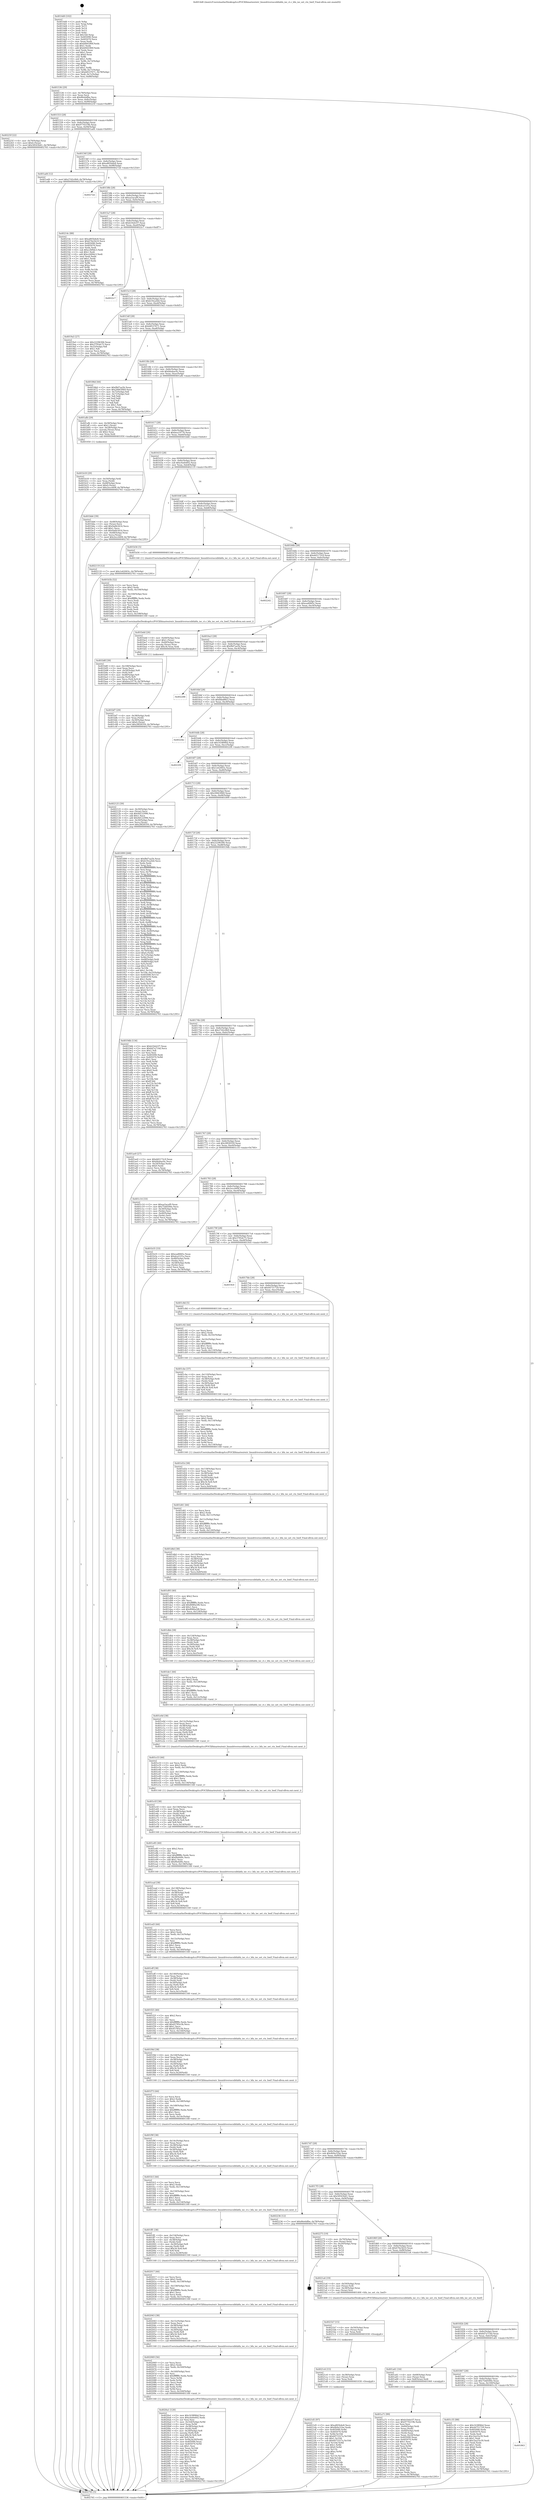 digraph "0x4014d0" {
  label = "0x4014d0 (/mnt/c/Users/mathe/Desktop/tcc/POCII/binaries/extr_linuxdriversscsibfabfa_ioc_ct.c_bfa_ioc_set_ctx_hwif_Final-ollvm.out::main(0))"
  labelloc = "t"
  node[shape=record]

  Entry [label="",width=0.3,height=0.3,shape=circle,fillcolor=black,style=filled]
  "0x401536" [label="{
     0x401536 [29]\l
     | [instrs]\l
     &nbsp;&nbsp;0x401536 \<+3\>: mov -0x78(%rbp),%eax\l
     &nbsp;&nbsp;0x401539 \<+2\>: mov %eax,%ecx\l
     &nbsp;&nbsp;0x40153b \<+6\>: sub $0x86e6dfbe,%ecx\l
     &nbsp;&nbsp;0x401541 \<+6\>: mov %eax,-0x8c(%rbp)\l
     &nbsp;&nbsp;0x401547 \<+6\>: mov %ecx,-0x90(%rbp)\l
     &nbsp;&nbsp;0x40154d \<+6\>: je 000000000040225f \<main+0xd8f\>\l
  }"]
  "0x40225f" [label="{
     0x40225f [22]\l
     | [instrs]\l
     &nbsp;&nbsp;0x40225f \<+4\>: mov -0x70(%rbp),%rax\l
     &nbsp;&nbsp;0x402263 \<+6\>: movl $0x0,(%rax)\l
     &nbsp;&nbsp;0x402269 \<+7\>: movl $0x58503b41,-0x78(%rbp)\l
     &nbsp;&nbsp;0x402270 \<+5\>: jmp 0000000000402765 \<main+0x1295\>\l
  }"]
  "0x401553" [label="{
     0x401553 [28]\l
     | [instrs]\l
     &nbsp;&nbsp;0x401553 \<+5\>: jmp 0000000000401558 \<main+0x88\>\l
     &nbsp;&nbsp;0x401558 \<+6\>: mov -0x8c(%rbp),%eax\l
     &nbsp;&nbsp;0x40155e \<+5\>: sub $0x9770219b,%eax\l
     &nbsp;&nbsp;0x401563 \<+6\>: mov %eax,-0x94(%rbp)\l
     &nbsp;&nbsp;0x401569 \<+6\>: je 0000000000401ad4 \<main+0x604\>\l
  }"]
  Exit [label="",width=0.3,height=0.3,shape=circle,fillcolor=black,style=filled,peripheries=2]
  "0x401ad4" [label="{
     0x401ad4 [12]\l
     | [instrs]\l
     &nbsp;&nbsp;0x401ad4 \<+7\>: movl $0x27d2c0b9,-0x78(%rbp)\l
     &nbsp;&nbsp;0x401adb \<+5\>: jmp 0000000000402765 \<main+0x1295\>\l
  }"]
  "0x40156f" [label="{
     0x40156f [28]\l
     | [instrs]\l
     &nbsp;&nbsp;0x40156f \<+5\>: jmp 0000000000401574 \<main+0xa4\>\l
     &nbsp;&nbsp;0x401574 \<+6\>: mov -0x8c(%rbp),%eax\l
     &nbsp;&nbsp;0x40157a \<+5\>: sub $0xa805b4e8,%eax\l
     &nbsp;&nbsp;0x40157f \<+6\>: mov %eax,-0x98(%rbp)\l
     &nbsp;&nbsp;0x401585 \<+6\>: je 000000000040272d \<main+0x125d\>\l
  }"]
  "0x4021d5" [label="{
     0x4021d5 [97]\l
     | [instrs]\l
     &nbsp;&nbsp;0x4021d5 \<+5\>: mov $0xa805b4e8,%ecx\l
     &nbsp;&nbsp;0x4021da \<+5\>: mov $0x4b9a31be,%edx\l
     &nbsp;&nbsp;0x4021df \<+8\>: mov 0x405090,%r8d\l
     &nbsp;&nbsp;0x4021e7 \<+8\>: mov 0x405070,%r9d\l
     &nbsp;&nbsp;0x4021ef \<+3\>: mov %r8d,%r10d\l
     &nbsp;&nbsp;0x4021f2 \<+7\>: add $0x6073327a,%r10d\l
     &nbsp;&nbsp;0x4021f9 \<+4\>: sub $0x1,%r10d\l
     &nbsp;&nbsp;0x4021fd \<+7\>: sub $0x6073327a,%r10d\l
     &nbsp;&nbsp;0x402204 \<+4\>: imul %r10d,%r8d\l
     &nbsp;&nbsp;0x402208 \<+4\>: and $0x1,%r8d\l
     &nbsp;&nbsp;0x40220c \<+4\>: cmp $0x0,%r8d\l
     &nbsp;&nbsp;0x402210 \<+4\>: sete %r11b\l
     &nbsp;&nbsp;0x402214 \<+4\>: cmp $0xa,%r9d\l
     &nbsp;&nbsp;0x402218 \<+3\>: setl %bl\l
     &nbsp;&nbsp;0x40221b \<+3\>: mov %r11b,%r14b\l
     &nbsp;&nbsp;0x40221e \<+3\>: and %bl,%r14b\l
     &nbsp;&nbsp;0x402221 \<+3\>: xor %bl,%r11b\l
     &nbsp;&nbsp;0x402224 \<+3\>: or %r11b,%r14b\l
     &nbsp;&nbsp;0x402227 \<+4\>: test $0x1,%r14b\l
     &nbsp;&nbsp;0x40222b \<+3\>: cmovne %edx,%ecx\l
     &nbsp;&nbsp;0x40222e \<+3\>: mov %ecx,-0x78(%rbp)\l
     &nbsp;&nbsp;0x402231 \<+5\>: jmp 0000000000402765 \<main+0x1295\>\l
  }"]
  "0x40272d" [label="{
     0x40272d\l
  }", style=dashed]
  "0x40158b" [label="{
     0x40158b [28]\l
     | [instrs]\l
     &nbsp;&nbsp;0x40158b \<+5\>: jmp 0000000000401590 \<main+0xc0\>\l
     &nbsp;&nbsp;0x401590 \<+6\>: mov -0x8c(%rbp),%eax\l
     &nbsp;&nbsp;0x401596 \<+5\>: sub $0xaa5acaf9,%eax\l
     &nbsp;&nbsp;0x40159b \<+6\>: mov %eax,-0x9c(%rbp)\l
     &nbsp;&nbsp;0x4015a1 \<+6\>: je 000000000040214c \<main+0xc7c\>\l
  }"]
  "0x4021c6" [label="{
     0x4021c6 [15]\l
     | [instrs]\l
     &nbsp;&nbsp;0x4021c6 \<+4\>: mov -0x38(%rbp),%rax\l
     &nbsp;&nbsp;0x4021ca \<+3\>: mov (%rax),%rax\l
     &nbsp;&nbsp;0x4021cd \<+3\>: mov %rax,%rdi\l
     &nbsp;&nbsp;0x4021d0 \<+5\>: call 0000000000401030 \<free@plt\>\l
     | [calls]\l
     &nbsp;&nbsp;0x401030 \{1\} (unknown)\l
  }"]
  "0x40214c" [label="{
     0x40214c [88]\l
     | [instrs]\l
     &nbsp;&nbsp;0x40214c \<+5\>: mov $0xa805b4e8,%eax\l
     &nbsp;&nbsp;0x402151 \<+5\>: mov $0x676e5b10,%ecx\l
     &nbsp;&nbsp;0x402156 \<+7\>: mov 0x405090,%edx\l
     &nbsp;&nbsp;0x40215d \<+7\>: mov 0x405070,%esi\l
     &nbsp;&nbsp;0x402164 \<+2\>: mov %edx,%edi\l
     &nbsp;&nbsp;0x402166 \<+6\>: sub $0xccfd9dc3,%edi\l
     &nbsp;&nbsp;0x40216c \<+3\>: sub $0x1,%edi\l
     &nbsp;&nbsp;0x40216f \<+6\>: add $0xccfd9dc3,%edi\l
     &nbsp;&nbsp;0x402175 \<+3\>: imul %edi,%edx\l
     &nbsp;&nbsp;0x402178 \<+3\>: and $0x1,%edx\l
     &nbsp;&nbsp;0x40217b \<+3\>: cmp $0x0,%edx\l
     &nbsp;&nbsp;0x40217e \<+4\>: sete %r8b\l
     &nbsp;&nbsp;0x402182 \<+3\>: cmp $0xa,%esi\l
     &nbsp;&nbsp;0x402185 \<+4\>: setl %r9b\l
     &nbsp;&nbsp;0x402189 \<+3\>: mov %r8b,%r10b\l
     &nbsp;&nbsp;0x40218c \<+3\>: and %r9b,%r10b\l
     &nbsp;&nbsp;0x40218f \<+3\>: xor %r9b,%r8b\l
     &nbsp;&nbsp;0x402192 \<+3\>: or %r8b,%r10b\l
     &nbsp;&nbsp;0x402195 \<+4\>: test $0x1,%r10b\l
     &nbsp;&nbsp;0x402199 \<+3\>: cmovne %ecx,%eax\l
     &nbsp;&nbsp;0x40219c \<+3\>: mov %eax,-0x78(%rbp)\l
     &nbsp;&nbsp;0x40219f \<+5\>: jmp 0000000000402765 \<main+0x1295\>\l
  }"]
  "0x4015a7" [label="{
     0x4015a7 [28]\l
     | [instrs]\l
     &nbsp;&nbsp;0x4015a7 \<+5\>: jmp 00000000004015ac \<main+0xdc\>\l
     &nbsp;&nbsp;0x4015ac \<+6\>: mov -0x8c(%rbp),%eax\l
     &nbsp;&nbsp;0x4015b2 \<+5\>: sub $0xb10eb1f7,%eax\l
     &nbsp;&nbsp;0x4015b7 \<+6\>: mov %eax,-0xa0(%rbp)\l
     &nbsp;&nbsp;0x4015bd \<+6\>: je 00000000004022c7 \<main+0xdf7\>\l
  }"]
  "0x4021b7" [label="{
     0x4021b7 [15]\l
     | [instrs]\l
     &nbsp;&nbsp;0x4021b7 \<+4\>: mov -0x50(%rbp),%rax\l
     &nbsp;&nbsp;0x4021bb \<+3\>: mov (%rax),%rax\l
     &nbsp;&nbsp;0x4021be \<+3\>: mov %rax,%rdi\l
     &nbsp;&nbsp;0x4021c1 \<+5\>: call 0000000000401030 \<free@plt\>\l
     | [calls]\l
     &nbsp;&nbsp;0x401030 \{1\} (unknown)\l
  }"]
  "0x4022c7" [label="{
     0x4022c7\l
  }", style=dashed]
  "0x4015c3" [label="{
     0x4015c3 [28]\l
     | [instrs]\l
     &nbsp;&nbsp;0x4015c3 \<+5\>: jmp 00000000004015c8 \<main+0xf8\>\l
     &nbsp;&nbsp;0x4015c8 \<+6\>: mov -0x8c(%rbp),%eax\l
     &nbsp;&nbsp;0x4015ce \<+5\>: sub $0xb19ca2b4,%eax\l
     &nbsp;&nbsp;0x4015d3 \<+6\>: mov %eax,-0xa4(%rbp)\l
     &nbsp;&nbsp;0x4015d9 \<+6\>: je 00000000004019a5 \<main+0x4d5\>\l
  }"]
  "0x4020a1" [label="{
     0x4020a1 [120]\l
     | [instrs]\l
     &nbsp;&nbsp;0x4020a1 \<+5\>: mov $0x1638f46d,%ecx\l
     &nbsp;&nbsp;0x4020a6 \<+5\>: mov $0xc0a0e602,%edx\l
     &nbsp;&nbsp;0x4020ab \<+2\>: xor %esi,%esi\l
     &nbsp;&nbsp;0x4020ad \<+7\>: mov -0x164(%rbp),%r9d\l
     &nbsp;&nbsp;0x4020b4 \<+4\>: imul %eax,%r9d\l
     &nbsp;&nbsp;0x4020b8 \<+4\>: mov -0x38(%rbp),%rdi\l
     &nbsp;&nbsp;0x4020bc \<+3\>: mov (%rdi),%rdi\l
     &nbsp;&nbsp;0x4020bf \<+4\>: mov -0x30(%rbp),%r8\l
     &nbsp;&nbsp;0x4020c3 \<+3\>: movslq (%r8),%r8\l
     &nbsp;&nbsp;0x4020c6 \<+4\>: imul $0x34,%r8,%r8\l
     &nbsp;&nbsp;0x4020ca \<+3\>: add %r8,%rdi\l
     &nbsp;&nbsp;0x4020cd \<+4\>: mov %r9d,0x30(%rdi)\l
     &nbsp;&nbsp;0x4020d1 \<+7\>: mov 0x405090,%eax\l
     &nbsp;&nbsp;0x4020d8 \<+8\>: mov 0x405070,%r9d\l
     &nbsp;&nbsp;0x4020e0 \<+3\>: sub $0x1,%esi\l
     &nbsp;&nbsp;0x4020e3 \<+3\>: mov %eax,%r10d\l
     &nbsp;&nbsp;0x4020e6 \<+3\>: add %esi,%r10d\l
     &nbsp;&nbsp;0x4020e9 \<+4\>: imul %r10d,%eax\l
     &nbsp;&nbsp;0x4020ed \<+3\>: and $0x1,%eax\l
     &nbsp;&nbsp;0x4020f0 \<+3\>: cmp $0x0,%eax\l
     &nbsp;&nbsp;0x4020f3 \<+4\>: sete %r11b\l
     &nbsp;&nbsp;0x4020f7 \<+4\>: cmp $0xa,%r9d\l
     &nbsp;&nbsp;0x4020fb \<+3\>: setl %bl\l
     &nbsp;&nbsp;0x4020fe \<+3\>: mov %r11b,%r14b\l
     &nbsp;&nbsp;0x402101 \<+3\>: and %bl,%r14b\l
     &nbsp;&nbsp;0x402104 \<+3\>: xor %bl,%r11b\l
     &nbsp;&nbsp;0x402107 \<+3\>: or %r11b,%r14b\l
     &nbsp;&nbsp;0x40210a \<+4\>: test $0x1,%r14b\l
     &nbsp;&nbsp;0x40210e \<+3\>: cmovne %edx,%ecx\l
     &nbsp;&nbsp;0x402111 \<+3\>: mov %ecx,-0x78(%rbp)\l
     &nbsp;&nbsp;0x402114 \<+5\>: jmp 0000000000402765 \<main+0x1295\>\l
  }"]
  "0x4019a5" [label="{
     0x4019a5 [27]\l
     | [instrs]\l
     &nbsp;&nbsp;0x4019a5 \<+5\>: mov $0x22296306,%eax\l
     &nbsp;&nbsp;0x4019aa \<+5\>: mov $0x3795dc75,%ecx\l
     &nbsp;&nbsp;0x4019af \<+3\>: mov -0x25(%rbp),%dl\l
     &nbsp;&nbsp;0x4019b2 \<+3\>: test $0x1,%dl\l
     &nbsp;&nbsp;0x4019b5 \<+3\>: cmovne %ecx,%eax\l
     &nbsp;&nbsp;0x4019b8 \<+3\>: mov %eax,-0x78(%rbp)\l
     &nbsp;&nbsp;0x4019bb \<+5\>: jmp 0000000000402765 \<main+0x1295\>\l
  }"]
  "0x4015df" [label="{
     0x4015df [28]\l
     | [instrs]\l
     &nbsp;&nbsp;0x4015df \<+5\>: jmp 00000000004015e4 \<main+0x114\>\l
     &nbsp;&nbsp;0x4015e4 \<+6\>: mov -0x8c(%rbp),%eax\l
     &nbsp;&nbsp;0x4015ea \<+5\>: sub $0xb8537671,%eax\l
     &nbsp;&nbsp;0x4015ef \<+6\>: mov %eax,-0xa8(%rbp)\l
     &nbsp;&nbsp;0x4015f5 \<+6\>: je 000000000040186d \<main+0x39d\>\l
  }"]
  "0x402069" [label="{
     0x402069 [56]\l
     | [instrs]\l
     &nbsp;&nbsp;0x402069 \<+2\>: xor %ecx,%ecx\l
     &nbsp;&nbsp;0x40206b \<+5\>: mov $0x2,%edx\l
     &nbsp;&nbsp;0x402070 \<+6\>: mov %edx,-0x160(%rbp)\l
     &nbsp;&nbsp;0x402076 \<+1\>: cltd\l
     &nbsp;&nbsp;0x402077 \<+6\>: mov -0x160(%rbp),%esi\l
     &nbsp;&nbsp;0x40207d \<+2\>: idiv %esi\l
     &nbsp;&nbsp;0x40207f \<+6\>: imul $0xfffffffe,%edx,%edx\l
     &nbsp;&nbsp;0x402085 \<+3\>: mov %ecx,%r9d\l
     &nbsp;&nbsp;0x402088 \<+3\>: sub %edx,%r9d\l
     &nbsp;&nbsp;0x40208b \<+2\>: mov %ecx,%edx\l
     &nbsp;&nbsp;0x40208d \<+3\>: sub $0x1,%edx\l
     &nbsp;&nbsp;0x402090 \<+3\>: add %edx,%r9d\l
     &nbsp;&nbsp;0x402093 \<+3\>: sub %r9d,%ecx\l
     &nbsp;&nbsp;0x402096 \<+6\>: mov %ecx,-0x164(%rbp)\l
     &nbsp;&nbsp;0x40209c \<+5\>: call 0000000000401160 \<next_i\>\l
     | [calls]\l
     &nbsp;&nbsp;0x401160 \{1\} (/mnt/c/Users/mathe/Desktop/tcc/POCII/binaries/extr_linuxdriversscsibfabfa_ioc_ct.c_bfa_ioc_set_ctx_hwif_Final-ollvm.out::next_i)\l
  }"]
  "0x40186d" [label="{
     0x40186d [44]\l
     | [instrs]\l
     &nbsp;&nbsp;0x40186d \<+5\>: mov $0xf8d7aa5b,%eax\l
     &nbsp;&nbsp;0x401872 \<+5\>: mov $0x206630b9,%ecx\l
     &nbsp;&nbsp;0x401877 \<+3\>: mov -0x72(%rbp),%dl\l
     &nbsp;&nbsp;0x40187a \<+4\>: mov -0x71(%rbp),%sil\l
     &nbsp;&nbsp;0x40187e \<+3\>: mov %dl,%dil\l
     &nbsp;&nbsp;0x401881 \<+3\>: and %sil,%dil\l
     &nbsp;&nbsp;0x401884 \<+3\>: xor %sil,%dl\l
     &nbsp;&nbsp;0x401887 \<+3\>: or %dl,%dil\l
     &nbsp;&nbsp;0x40188a \<+4\>: test $0x1,%dil\l
     &nbsp;&nbsp;0x40188e \<+3\>: cmovne %ecx,%eax\l
     &nbsp;&nbsp;0x401891 \<+3\>: mov %eax,-0x78(%rbp)\l
     &nbsp;&nbsp;0x401894 \<+5\>: jmp 0000000000402765 \<main+0x1295\>\l
  }"]
  "0x4015fb" [label="{
     0x4015fb [28]\l
     | [instrs]\l
     &nbsp;&nbsp;0x4015fb \<+5\>: jmp 0000000000401600 \<main+0x130\>\l
     &nbsp;&nbsp;0x401600 \<+6\>: mov -0x8c(%rbp),%eax\l
     &nbsp;&nbsp;0x401606 \<+5\>: sub $0xbbabac0c,%eax\l
     &nbsp;&nbsp;0x40160b \<+6\>: mov %eax,-0xac(%rbp)\l
     &nbsp;&nbsp;0x401611 \<+6\>: je 0000000000401afb \<main+0x62b\>\l
  }"]
  "0x402765" [label="{
     0x402765 [5]\l
     | [instrs]\l
     &nbsp;&nbsp;0x402765 \<+5\>: jmp 0000000000401536 \<main+0x66\>\l
  }"]
  "0x4014d0" [label="{
     0x4014d0 [102]\l
     | [instrs]\l
     &nbsp;&nbsp;0x4014d0 \<+1\>: push %rbp\l
     &nbsp;&nbsp;0x4014d1 \<+3\>: mov %rsp,%rbp\l
     &nbsp;&nbsp;0x4014d4 \<+2\>: push %r15\l
     &nbsp;&nbsp;0x4014d6 \<+2\>: push %r14\l
     &nbsp;&nbsp;0x4014d8 \<+2\>: push %r12\l
     &nbsp;&nbsp;0x4014da \<+1\>: push %rbx\l
     &nbsp;&nbsp;0x4014db \<+7\>: sub $0x1b0,%rsp\l
     &nbsp;&nbsp;0x4014e2 \<+7\>: mov 0x405090,%eax\l
     &nbsp;&nbsp;0x4014e9 \<+7\>: mov 0x405070,%ecx\l
     &nbsp;&nbsp;0x4014f0 \<+2\>: mov %eax,%edx\l
     &nbsp;&nbsp;0x4014f2 \<+6\>: sub $0xb064380f,%edx\l
     &nbsp;&nbsp;0x4014f8 \<+3\>: sub $0x1,%edx\l
     &nbsp;&nbsp;0x4014fb \<+6\>: add $0xb064380f,%edx\l
     &nbsp;&nbsp;0x401501 \<+3\>: imul %edx,%eax\l
     &nbsp;&nbsp;0x401504 \<+3\>: and $0x1,%eax\l
     &nbsp;&nbsp;0x401507 \<+3\>: cmp $0x0,%eax\l
     &nbsp;&nbsp;0x40150a \<+4\>: sete %r8b\l
     &nbsp;&nbsp;0x40150e \<+4\>: and $0x1,%r8b\l
     &nbsp;&nbsp;0x401512 \<+4\>: mov %r8b,-0x72(%rbp)\l
     &nbsp;&nbsp;0x401516 \<+3\>: cmp $0xa,%ecx\l
     &nbsp;&nbsp;0x401519 \<+4\>: setl %r8b\l
     &nbsp;&nbsp;0x40151d \<+4\>: and $0x1,%r8b\l
     &nbsp;&nbsp;0x401521 \<+4\>: mov %r8b,-0x71(%rbp)\l
     &nbsp;&nbsp;0x401525 \<+7\>: movl $0xb8537671,-0x78(%rbp)\l
     &nbsp;&nbsp;0x40152c \<+3\>: mov %edi,-0x7c(%rbp)\l
     &nbsp;&nbsp;0x40152f \<+7\>: mov %rsi,-0x88(%rbp)\l
  }"]
  "0x402043" [label="{
     0x402043 [38]\l
     | [instrs]\l
     &nbsp;&nbsp;0x402043 \<+6\>: mov -0x15c(%rbp),%ecx\l
     &nbsp;&nbsp;0x402049 \<+3\>: imul %eax,%ecx\l
     &nbsp;&nbsp;0x40204c \<+4\>: mov -0x38(%rbp),%rdi\l
     &nbsp;&nbsp;0x402050 \<+3\>: mov (%rdi),%rdi\l
     &nbsp;&nbsp;0x402053 \<+4\>: mov -0x30(%rbp),%r8\l
     &nbsp;&nbsp;0x402057 \<+3\>: movslq (%r8),%r8\l
     &nbsp;&nbsp;0x40205a \<+4\>: imul $0x34,%r8,%r8\l
     &nbsp;&nbsp;0x40205e \<+3\>: add %r8,%rdi\l
     &nbsp;&nbsp;0x402061 \<+3\>: mov %ecx,0x2c(%rdi)\l
     &nbsp;&nbsp;0x402064 \<+5\>: call 0000000000401160 \<next_i\>\l
     | [calls]\l
     &nbsp;&nbsp;0x401160 \{1\} (/mnt/c/Users/mathe/Desktop/tcc/POCII/binaries/extr_linuxdriversscsibfabfa_ioc_ct.c_bfa_ioc_set_ctx_hwif_Final-ollvm.out::next_i)\l
  }"]
  "0x401afb" [label="{
     0x401afb [29]\l
     | [instrs]\l
     &nbsp;&nbsp;0x401afb \<+4\>: mov -0x58(%rbp),%rax\l
     &nbsp;&nbsp;0x401aff \<+6\>: movl $0x1,(%rax)\l
     &nbsp;&nbsp;0x401b05 \<+4\>: mov -0x58(%rbp),%rax\l
     &nbsp;&nbsp;0x401b09 \<+3\>: movslq (%rax),%rax\l
     &nbsp;&nbsp;0x401b0c \<+4\>: shl $0x2,%rax\l
     &nbsp;&nbsp;0x401b10 \<+3\>: mov %rax,%rdi\l
     &nbsp;&nbsp;0x401b13 \<+5\>: call 0000000000401050 \<malloc@plt\>\l
     | [calls]\l
     &nbsp;&nbsp;0x401050 \{1\} (unknown)\l
  }"]
  "0x401617" [label="{
     0x401617 [28]\l
     | [instrs]\l
     &nbsp;&nbsp;0x401617 \<+5\>: jmp 000000000040161c \<main+0x14c\>\l
     &nbsp;&nbsp;0x40161c \<+6\>: mov -0x8c(%rbp),%eax\l
     &nbsp;&nbsp;0x401622 \<+5\>: sub $0xbea19776,%eax\l
     &nbsp;&nbsp;0x401627 \<+6\>: mov %eax,-0xb0(%rbp)\l
     &nbsp;&nbsp;0x40162d \<+6\>: je 0000000000401bb6 \<main+0x6e6\>\l
  }"]
  "0x402017" [label="{
     0x402017 [44]\l
     | [instrs]\l
     &nbsp;&nbsp;0x402017 \<+2\>: xor %ecx,%ecx\l
     &nbsp;&nbsp;0x402019 \<+5\>: mov $0x2,%edx\l
     &nbsp;&nbsp;0x40201e \<+6\>: mov %edx,-0x158(%rbp)\l
     &nbsp;&nbsp;0x402024 \<+1\>: cltd\l
     &nbsp;&nbsp;0x402025 \<+6\>: mov -0x158(%rbp),%esi\l
     &nbsp;&nbsp;0x40202b \<+2\>: idiv %esi\l
     &nbsp;&nbsp;0x40202d \<+6\>: imul $0xfffffffe,%edx,%edx\l
     &nbsp;&nbsp;0x402033 \<+3\>: sub $0x1,%ecx\l
     &nbsp;&nbsp;0x402036 \<+2\>: sub %ecx,%edx\l
     &nbsp;&nbsp;0x402038 \<+6\>: mov %edx,-0x15c(%rbp)\l
     &nbsp;&nbsp;0x40203e \<+5\>: call 0000000000401160 \<next_i\>\l
     | [calls]\l
     &nbsp;&nbsp;0x401160 \{1\} (/mnt/c/Users/mathe/Desktop/tcc/POCII/binaries/extr_linuxdriversscsibfabfa_ioc_ct.c_bfa_ioc_set_ctx_hwif_Final-ollvm.out::next_i)\l
  }"]
  "0x401bb6" [label="{
     0x401bb6 [39]\l
     | [instrs]\l
     &nbsp;&nbsp;0x401bb6 \<+4\>: mov -0x48(%rbp),%rax\l
     &nbsp;&nbsp;0x401bba \<+2\>: mov (%rax),%ecx\l
     &nbsp;&nbsp;0x401bbc \<+6\>: add $0x9a6b3416,%ecx\l
     &nbsp;&nbsp;0x401bc2 \<+3\>: add $0x1,%ecx\l
     &nbsp;&nbsp;0x401bc5 \<+6\>: sub $0x9a6b3416,%ecx\l
     &nbsp;&nbsp;0x401bcb \<+4\>: mov -0x48(%rbp),%rax\l
     &nbsp;&nbsp;0x401bcf \<+2\>: mov %ecx,(%rax)\l
     &nbsp;&nbsp;0x401bd1 \<+7\>: movl $0x2ecc449f,-0x78(%rbp)\l
     &nbsp;&nbsp;0x401bd8 \<+5\>: jmp 0000000000402765 \<main+0x1295\>\l
  }"]
  "0x401633" [label="{
     0x401633 [28]\l
     | [instrs]\l
     &nbsp;&nbsp;0x401633 \<+5\>: jmp 0000000000401638 \<main+0x168\>\l
     &nbsp;&nbsp;0x401638 \<+6\>: mov -0x8c(%rbp),%eax\l
     &nbsp;&nbsp;0x40163e \<+5\>: sub $0xc0a0e602,%eax\l
     &nbsp;&nbsp;0x401643 \<+6\>: mov %eax,-0xb4(%rbp)\l
     &nbsp;&nbsp;0x401649 \<+6\>: je 0000000000402119 \<main+0xc49\>\l
  }"]
  "0x401ff1" [label="{
     0x401ff1 [38]\l
     | [instrs]\l
     &nbsp;&nbsp;0x401ff1 \<+6\>: mov -0x154(%rbp),%ecx\l
     &nbsp;&nbsp;0x401ff7 \<+3\>: imul %eax,%ecx\l
     &nbsp;&nbsp;0x401ffa \<+4\>: mov -0x38(%rbp),%rdi\l
     &nbsp;&nbsp;0x401ffe \<+3\>: mov (%rdi),%rdi\l
     &nbsp;&nbsp;0x402001 \<+4\>: mov -0x30(%rbp),%r8\l
     &nbsp;&nbsp;0x402005 \<+3\>: movslq (%r8),%r8\l
     &nbsp;&nbsp;0x402008 \<+4\>: imul $0x34,%r8,%r8\l
     &nbsp;&nbsp;0x40200c \<+3\>: add %r8,%rdi\l
     &nbsp;&nbsp;0x40200f \<+3\>: mov %ecx,0x28(%rdi)\l
     &nbsp;&nbsp;0x402012 \<+5\>: call 0000000000401160 \<next_i\>\l
     | [calls]\l
     &nbsp;&nbsp;0x401160 \{1\} (/mnt/c/Users/mathe/Desktop/tcc/POCII/binaries/extr_linuxdriversscsibfabfa_ioc_ct.c_bfa_ioc_set_ctx_hwif_Final-ollvm.out::next_i)\l
  }"]
  "0x402119" [label="{
     0x402119 [12]\l
     | [instrs]\l
     &nbsp;&nbsp;0x402119 \<+7\>: movl $0x1e62003c,-0x78(%rbp)\l
     &nbsp;&nbsp;0x402120 \<+5\>: jmp 0000000000402765 \<main+0x1295\>\l
  }"]
  "0x40164f" [label="{
     0x40164f [28]\l
     | [instrs]\l
     &nbsp;&nbsp;0x40164f \<+5\>: jmp 0000000000401654 \<main+0x184\>\l
     &nbsp;&nbsp;0x401654 \<+6\>: mov -0x8c(%rbp),%eax\l
     &nbsp;&nbsp;0x40165a \<+5\>: sub $0xdca51f1a,%eax\l
     &nbsp;&nbsp;0x40165f \<+6\>: mov %eax,-0xb8(%rbp)\l
     &nbsp;&nbsp;0x401665 \<+6\>: je 0000000000401b56 \<main+0x686\>\l
  }"]
  "0x401fc5" [label="{
     0x401fc5 [44]\l
     | [instrs]\l
     &nbsp;&nbsp;0x401fc5 \<+2\>: xor %ecx,%ecx\l
     &nbsp;&nbsp;0x401fc7 \<+5\>: mov $0x2,%edx\l
     &nbsp;&nbsp;0x401fcc \<+6\>: mov %edx,-0x150(%rbp)\l
     &nbsp;&nbsp;0x401fd2 \<+1\>: cltd\l
     &nbsp;&nbsp;0x401fd3 \<+6\>: mov -0x150(%rbp),%esi\l
     &nbsp;&nbsp;0x401fd9 \<+2\>: idiv %esi\l
     &nbsp;&nbsp;0x401fdb \<+6\>: imul $0xfffffffe,%edx,%edx\l
     &nbsp;&nbsp;0x401fe1 \<+3\>: sub $0x1,%ecx\l
     &nbsp;&nbsp;0x401fe4 \<+2\>: sub %ecx,%edx\l
     &nbsp;&nbsp;0x401fe6 \<+6\>: mov %edx,-0x154(%rbp)\l
     &nbsp;&nbsp;0x401fec \<+5\>: call 0000000000401160 \<next_i\>\l
     | [calls]\l
     &nbsp;&nbsp;0x401160 \{1\} (/mnt/c/Users/mathe/Desktop/tcc/POCII/binaries/extr_linuxdriversscsibfabfa_ioc_ct.c_bfa_ioc_set_ctx_hwif_Final-ollvm.out::next_i)\l
  }"]
  "0x401b56" [label="{
     0x401b56 [5]\l
     | [instrs]\l
     &nbsp;&nbsp;0x401b56 \<+5\>: call 0000000000401160 \<next_i\>\l
     | [calls]\l
     &nbsp;&nbsp;0x401160 \{1\} (/mnt/c/Users/mathe/Desktop/tcc/POCII/binaries/extr_linuxdriversscsibfabfa_ioc_ct.c_bfa_ioc_set_ctx_hwif_Final-ollvm.out::next_i)\l
  }"]
  "0x40166b" [label="{
     0x40166b [28]\l
     | [instrs]\l
     &nbsp;&nbsp;0x40166b \<+5\>: jmp 0000000000401670 \<main+0x1a0\>\l
     &nbsp;&nbsp;0x401670 \<+6\>: mov -0x8c(%rbp),%eax\l
     &nbsp;&nbsp;0x401676 \<+5\>: sub $0xdd2172c9,%eax\l
     &nbsp;&nbsp;0x40167b \<+6\>: mov %eax,-0xbc(%rbp)\l
     &nbsp;&nbsp;0x401681 \<+6\>: je 0000000000402242 \<main+0xd72\>\l
  }"]
  "0x401f9f" [label="{
     0x401f9f [38]\l
     | [instrs]\l
     &nbsp;&nbsp;0x401f9f \<+6\>: mov -0x14c(%rbp),%ecx\l
     &nbsp;&nbsp;0x401fa5 \<+3\>: imul %eax,%ecx\l
     &nbsp;&nbsp;0x401fa8 \<+4\>: mov -0x38(%rbp),%rdi\l
     &nbsp;&nbsp;0x401fac \<+3\>: mov (%rdi),%rdi\l
     &nbsp;&nbsp;0x401faf \<+4\>: mov -0x30(%rbp),%r8\l
     &nbsp;&nbsp;0x401fb3 \<+3\>: movslq (%r8),%r8\l
     &nbsp;&nbsp;0x401fb6 \<+4\>: imul $0x34,%r8,%r8\l
     &nbsp;&nbsp;0x401fba \<+3\>: add %r8,%rdi\l
     &nbsp;&nbsp;0x401fbd \<+3\>: mov %ecx,0x24(%rdi)\l
     &nbsp;&nbsp;0x401fc0 \<+5\>: call 0000000000401160 \<next_i\>\l
     | [calls]\l
     &nbsp;&nbsp;0x401160 \{1\} (/mnt/c/Users/mathe/Desktop/tcc/POCII/binaries/extr_linuxdriversscsibfabfa_ioc_ct.c_bfa_ioc_set_ctx_hwif_Final-ollvm.out::next_i)\l
  }"]
  "0x402242" [label="{
     0x402242\l
  }", style=dashed]
  "0x401687" [label="{
     0x401687 [28]\l
     | [instrs]\l
     &nbsp;&nbsp;0x401687 \<+5\>: jmp 000000000040168c \<main+0x1bc\>\l
     &nbsp;&nbsp;0x40168c \<+6\>: mov -0x8c(%rbp),%eax\l
     &nbsp;&nbsp;0x401692 \<+5\>: sub $0xead0fd5c,%eax\l
     &nbsp;&nbsp;0x401697 \<+6\>: mov %eax,-0xc0(%rbp)\l
     &nbsp;&nbsp;0x40169d \<+6\>: je 0000000000401bdd \<main+0x70d\>\l
  }"]
  "0x401f73" [label="{
     0x401f73 [44]\l
     | [instrs]\l
     &nbsp;&nbsp;0x401f73 \<+2\>: xor %ecx,%ecx\l
     &nbsp;&nbsp;0x401f75 \<+5\>: mov $0x2,%edx\l
     &nbsp;&nbsp;0x401f7a \<+6\>: mov %edx,-0x148(%rbp)\l
     &nbsp;&nbsp;0x401f80 \<+1\>: cltd\l
     &nbsp;&nbsp;0x401f81 \<+6\>: mov -0x148(%rbp),%esi\l
     &nbsp;&nbsp;0x401f87 \<+2\>: idiv %esi\l
     &nbsp;&nbsp;0x401f89 \<+6\>: imul $0xfffffffe,%edx,%edx\l
     &nbsp;&nbsp;0x401f8f \<+3\>: sub $0x1,%ecx\l
     &nbsp;&nbsp;0x401f92 \<+2\>: sub %ecx,%edx\l
     &nbsp;&nbsp;0x401f94 \<+6\>: mov %edx,-0x14c(%rbp)\l
     &nbsp;&nbsp;0x401f9a \<+5\>: call 0000000000401160 \<next_i\>\l
     | [calls]\l
     &nbsp;&nbsp;0x401160 \{1\} (/mnt/c/Users/mathe/Desktop/tcc/POCII/binaries/extr_linuxdriversscsibfabfa_ioc_ct.c_bfa_ioc_set_ctx_hwif_Final-ollvm.out::next_i)\l
  }"]
  "0x401bdd" [label="{
     0x401bdd [26]\l
     | [instrs]\l
     &nbsp;&nbsp;0x401bdd \<+4\>: mov -0x40(%rbp),%rax\l
     &nbsp;&nbsp;0x401be1 \<+6\>: movl $0x1,(%rax)\l
     &nbsp;&nbsp;0x401be7 \<+4\>: mov -0x40(%rbp),%rax\l
     &nbsp;&nbsp;0x401beb \<+3\>: movslq (%rax),%rax\l
     &nbsp;&nbsp;0x401bee \<+4\>: imul $0x34,%rax,%rdi\l
     &nbsp;&nbsp;0x401bf2 \<+5\>: call 0000000000401050 \<malloc@plt\>\l
     | [calls]\l
     &nbsp;&nbsp;0x401050 \{1\} (unknown)\l
  }"]
  "0x4016a3" [label="{
     0x4016a3 [28]\l
     | [instrs]\l
     &nbsp;&nbsp;0x4016a3 \<+5\>: jmp 00000000004016a8 \<main+0x1d8\>\l
     &nbsp;&nbsp;0x4016a8 \<+6\>: mov -0x8c(%rbp),%eax\l
     &nbsp;&nbsp;0x4016ae \<+5\>: sub $0xf8d7aa5b,%eax\l
     &nbsp;&nbsp;0x4016b3 \<+6\>: mov %eax,-0xc4(%rbp)\l
     &nbsp;&nbsp;0x4016b9 \<+6\>: je 0000000000402288 \<main+0xdb8\>\l
  }"]
  "0x401f4d" [label="{
     0x401f4d [38]\l
     | [instrs]\l
     &nbsp;&nbsp;0x401f4d \<+6\>: mov -0x144(%rbp),%ecx\l
     &nbsp;&nbsp;0x401f53 \<+3\>: imul %eax,%ecx\l
     &nbsp;&nbsp;0x401f56 \<+4\>: mov -0x38(%rbp),%rdi\l
     &nbsp;&nbsp;0x401f5a \<+3\>: mov (%rdi),%rdi\l
     &nbsp;&nbsp;0x401f5d \<+4\>: mov -0x30(%rbp),%r8\l
     &nbsp;&nbsp;0x401f61 \<+3\>: movslq (%r8),%r8\l
     &nbsp;&nbsp;0x401f64 \<+4\>: imul $0x34,%r8,%r8\l
     &nbsp;&nbsp;0x401f68 \<+3\>: add %r8,%rdi\l
     &nbsp;&nbsp;0x401f6b \<+3\>: mov %ecx,0x20(%rdi)\l
     &nbsp;&nbsp;0x401f6e \<+5\>: call 0000000000401160 \<next_i\>\l
     | [calls]\l
     &nbsp;&nbsp;0x401160 \{1\} (/mnt/c/Users/mathe/Desktop/tcc/POCII/binaries/extr_linuxdriversscsibfabfa_ioc_ct.c_bfa_ioc_set_ctx_hwif_Final-ollvm.out::next_i)\l
  }"]
  "0x402288" [label="{
     0x402288\l
  }", style=dashed]
  "0x4016bf" [label="{
     0x4016bf [28]\l
     | [instrs]\l
     &nbsp;&nbsp;0x4016bf \<+5\>: jmp 00000000004016c4 \<main+0x1f4\>\l
     &nbsp;&nbsp;0x4016c4 \<+6\>: mov -0x8c(%rbp),%eax\l
     &nbsp;&nbsp;0x4016ca \<+5\>: sub $0xfbbd8fe3,%eax\l
     &nbsp;&nbsp;0x4016cf \<+6\>: mov %eax,-0xc8(%rbp)\l
     &nbsp;&nbsp;0x4016d5 \<+6\>: je 000000000040224e \<main+0xd7e\>\l
  }"]
  "0x401f25" [label="{
     0x401f25 [40]\l
     | [instrs]\l
     &nbsp;&nbsp;0x401f25 \<+5\>: mov $0x2,%ecx\l
     &nbsp;&nbsp;0x401f2a \<+1\>: cltd\l
     &nbsp;&nbsp;0x401f2b \<+2\>: idiv %ecx\l
     &nbsp;&nbsp;0x401f2d \<+6\>: imul $0xfffffffe,%edx,%ecx\l
     &nbsp;&nbsp;0x401f33 \<+6\>: add $0x45785e3b,%ecx\l
     &nbsp;&nbsp;0x401f39 \<+3\>: add $0x1,%ecx\l
     &nbsp;&nbsp;0x401f3c \<+6\>: sub $0x45785e3b,%ecx\l
     &nbsp;&nbsp;0x401f42 \<+6\>: mov %ecx,-0x144(%rbp)\l
     &nbsp;&nbsp;0x401f48 \<+5\>: call 0000000000401160 \<next_i\>\l
     | [calls]\l
     &nbsp;&nbsp;0x401160 \{1\} (/mnt/c/Users/mathe/Desktop/tcc/POCII/binaries/extr_linuxdriversscsibfabfa_ioc_ct.c_bfa_ioc_set_ctx_hwif_Final-ollvm.out::next_i)\l
  }"]
  "0x40224e" [label="{
     0x40224e\l
  }", style=dashed]
  "0x4016db" [label="{
     0x4016db [28]\l
     | [instrs]\l
     &nbsp;&nbsp;0x4016db \<+5\>: jmp 00000000004016e0 \<main+0x210\>\l
     &nbsp;&nbsp;0x4016e0 \<+6\>: mov -0x8c(%rbp),%eax\l
     &nbsp;&nbsp;0x4016e6 \<+5\>: sub $0x1638f46d,%eax\l
     &nbsp;&nbsp;0x4016eb \<+6\>: mov %eax,-0xcc(%rbp)\l
     &nbsp;&nbsp;0x4016f1 \<+6\>: je 00000000004022f4 \<main+0xe24\>\l
  }"]
  "0x401eff" [label="{
     0x401eff [38]\l
     | [instrs]\l
     &nbsp;&nbsp;0x401eff \<+6\>: mov -0x140(%rbp),%ecx\l
     &nbsp;&nbsp;0x401f05 \<+3\>: imul %eax,%ecx\l
     &nbsp;&nbsp;0x401f08 \<+4\>: mov -0x38(%rbp),%rdi\l
     &nbsp;&nbsp;0x401f0c \<+3\>: mov (%rdi),%rdi\l
     &nbsp;&nbsp;0x401f0f \<+4\>: mov -0x30(%rbp),%r8\l
     &nbsp;&nbsp;0x401f13 \<+3\>: movslq (%r8),%r8\l
     &nbsp;&nbsp;0x401f16 \<+4\>: imul $0x34,%r8,%r8\l
     &nbsp;&nbsp;0x401f1a \<+3\>: add %r8,%rdi\l
     &nbsp;&nbsp;0x401f1d \<+3\>: mov %ecx,0x1c(%rdi)\l
     &nbsp;&nbsp;0x401f20 \<+5\>: call 0000000000401160 \<next_i\>\l
     | [calls]\l
     &nbsp;&nbsp;0x401160 \{1\} (/mnt/c/Users/mathe/Desktop/tcc/POCII/binaries/extr_linuxdriversscsibfabfa_ioc_ct.c_bfa_ioc_set_ctx_hwif_Final-ollvm.out::next_i)\l
  }"]
  "0x4022f4" [label="{
     0x4022f4\l
  }", style=dashed]
  "0x4016f7" [label="{
     0x4016f7 [28]\l
     | [instrs]\l
     &nbsp;&nbsp;0x4016f7 \<+5\>: jmp 00000000004016fc \<main+0x22c\>\l
     &nbsp;&nbsp;0x4016fc \<+6\>: mov -0x8c(%rbp),%eax\l
     &nbsp;&nbsp;0x401702 \<+5\>: sub $0x1e62003c,%eax\l
     &nbsp;&nbsp;0x401707 \<+6\>: mov %eax,-0xd0(%rbp)\l
     &nbsp;&nbsp;0x40170d \<+6\>: je 0000000000402125 \<main+0xc55\>\l
  }"]
  "0x401ed3" [label="{
     0x401ed3 [44]\l
     | [instrs]\l
     &nbsp;&nbsp;0x401ed3 \<+2\>: xor %ecx,%ecx\l
     &nbsp;&nbsp;0x401ed5 \<+5\>: mov $0x2,%edx\l
     &nbsp;&nbsp;0x401eda \<+6\>: mov %edx,-0x13c(%rbp)\l
     &nbsp;&nbsp;0x401ee0 \<+1\>: cltd\l
     &nbsp;&nbsp;0x401ee1 \<+6\>: mov -0x13c(%rbp),%esi\l
     &nbsp;&nbsp;0x401ee7 \<+2\>: idiv %esi\l
     &nbsp;&nbsp;0x401ee9 \<+6\>: imul $0xfffffffe,%edx,%edx\l
     &nbsp;&nbsp;0x401eef \<+3\>: sub $0x1,%ecx\l
     &nbsp;&nbsp;0x401ef2 \<+2\>: sub %ecx,%edx\l
     &nbsp;&nbsp;0x401ef4 \<+6\>: mov %edx,-0x140(%rbp)\l
     &nbsp;&nbsp;0x401efa \<+5\>: call 0000000000401160 \<next_i\>\l
     | [calls]\l
     &nbsp;&nbsp;0x401160 \{1\} (/mnt/c/Users/mathe/Desktop/tcc/POCII/binaries/extr_linuxdriversscsibfabfa_ioc_ct.c_bfa_ioc_set_ctx_hwif_Final-ollvm.out::next_i)\l
  }"]
  "0x402125" [label="{
     0x402125 [39]\l
     | [instrs]\l
     &nbsp;&nbsp;0x402125 \<+4\>: mov -0x30(%rbp),%rax\l
     &nbsp;&nbsp;0x402129 \<+2\>: mov (%rax),%ecx\l
     &nbsp;&nbsp;0x40212b \<+6\>: sub $0x9d122996,%ecx\l
     &nbsp;&nbsp;0x402131 \<+3\>: add $0x1,%ecx\l
     &nbsp;&nbsp;0x402134 \<+6\>: add $0x9d122996,%ecx\l
     &nbsp;&nbsp;0x40213a \<+4\>: mov -0x30(%rbp),%rax\l
     &nbsp;&nbsp;0x40213e \<+2\>: mov %ecx,(%rax)\l
     &nbsp;&nbsp;0x402140 \<+7\>: movl $0x28f28359,-0x78(%rbp)\l
     &nbsp;&nbsp;0x402147 \<+5\>: jmp 0000000000402765 \<main+0x1295\>\l
  }"]
  "0x401713" [label="{
     0x401713 [28]\l
     | [instrs]\l
     &nbsp;&nbsp;0x401713 \<+5\>: jmp 0000000000401718 \<main+0x248\>\l
     &nbsp;&nbsp;0x401718 \<+6\>: mov -0x8c(%rbp),%eax\l
     &nbsp;&nbsp;0x40171e \<+5\>: sub $0x206630b9,%eax\l
     &nbsp;&nbsp;0x401723 \<+6\>: mov %eax,-0xd4(%rbp)\l
     &nbsp;&nbsp;0x401729 \<+6\>: je 0000000000401899 \<main+0x3c9\>\l
  }"]
  "0x401ead" [label="{
     0x401ead [38]\l
     | [instrs]\l
     &nbsp;&nbsp;0x401ead \<+6\>: mov -0x138(%rbp),%ecx\l
     &nbsp;&nbsp;0x401eb3 \<+3\>: imul %eax,%ecx\l
     &nbsp;&nbsp;0x401eb6 \<+4\>: mov -0x38(%rbp),%rdi\l
     &nbsp;&nbsp;0x401eba \<+3\>: mov (%rdi),%rdi\l
     &nbsp;&nbsp;0x401ebd \<+4\>: mov -0x30(%rbp),%r8\l
     &nbsp;&nbsp;0x401ec1 \<+3\>: movslq (%r8),%r8\l
     &nbsp;&nbsp;0x401ec4 \<+4\>: imul $0x34,%r8,%r8\l
     &nbsp;&nbsp;0x401ec8 \<+3\>: add %r8,%rdi\l
     &nbsp;&nbsp;0x401ecb \<+3\>: mov %ecx,0x18(%rdi)\l
     &nbsp;&nbsp;0x401ece \<+5\>: call 0000000000401160 \<next_i\>\l
     | [calls]\l
     &nbsp;&nbsp;0x401160 \{1\} (/mnt/c/Users/mathe/Desktop/tcc/POCII/binaries/extr_linuxdriversscsibfabfa_ioc_ct.c_bfa_ioc_set_ctx_hwif_Final-ollvm.out::next_i)\l
  }"]
  "0x401899" [label="{
     0x401899 [268]\l
     | [instrs]\l
     &nbsp;&nbsp;0x401899 \<+5\>: mov $0xf8d7aa5b,%eax\l
     &nbsp;&nbsp;0x40189e \<+5\>: mov $0xb19ca2b4,%ecx\l
     &nbsp;&nbsp;0x4018a3 \<+2\>: xor %edx,%edx\l
     &nbsp;&nbsp;0x4018a5 \<+3\>: mov %rsp,%rsi\l
     &nbsp;&nbsp;0x4018a8 \<+4\>: add $0xfffffffffffffff0,%rsi\l
     &nbsp;&nbsp;0x4018ac \<+3\>: mov %rsi,%rsp\l
     &nbsp;&nbsp;0x4018af \<+4\>: mov %rsi,-0x70(%rbp)\l
     &nbsp;&nbsp;0x4018b3 \<+3\>: mov %rsp,%rsi\l
     &nbsp;&nbsp;0x4018b6 \<+4\>: add $0xfffffffffffffff0,%rsi\l
     &nbsp;&nbsp;0x4018ba \<+3\>: mov %rsi,%rsp\l
     &nbsp;&nbsp;0x4018bd \<+3\>: mov %rsp,%rdi\l
     &nbsp;&nbsp;0x4018c0 \<+4\>: add $0xfffffffffffffff0,%rdi\l
     &nbsp;&nbsp;0x4018c4 \<+3\>: mov %rdi,%rsp\l
     &nbsp;&nbsp;0x4018c7 \<+4\>: mov %rdi,-0x68(%rbp)\l
     &nbsp;&nbsp;0x4018cb \<+3\>: mov %rsp,%rdi\l
     &nbsp;&nbsp;0x4018ce \<+4\>: add $0xfffffffffffffff0,%rdi\l
     &nbsp;&nbsp;0x4018d2 \<+3\>: mov %rdi,%rsp\l
     &nbsp;&nbsp;0x4018d5 \<+4\>: mov %rdi,-0x60(%rbp)\l
     &nbsp;&nbsp;0x4018d9 \<+3\>: mov %rsp,%rdi\l
     &nbsp;&nbsp;0x4018dc \<+4\>: add $0xfffffffffffffff0,%rdi\l
     &nbsp;&nbsp;0x4018e0 \<+3\>: mov %rdi,%rsp\l
     &nbsp;&nbsp;0x4018e3 \<+4\>: mov %rdi,-0x58(%rbp)\l
     &nbsp;&nbsp;0x4018e7 \<+3\>: mov %rsp,%rdi\l
     &nbsp;&nbsp;0x4018ea \<+4\>: add $0xfffffffffffffff0,%rdi\l
     &nbsp;&nbsp;0x4018ee \<+3\>: mov %rdi,%rsp\l
     &nbsp;&nbsp;0x4018f1 \<+4\>: mov %rdi,-0x50(%rbp)\l
     &nbsp;&nbsp;0x4018f5 \<+3\>: mov %rsp,%rdi\l
     &nbsp;&nbsp;0x4018f8 \<+4\>: add $0xfffffffffffffff0,%rdi\l
     &nbsp;&nbsp;0x4018fc \<+3\>: mov %rdi,%rsp\l
     &nbsp;&nbsp;0x4018ff \<+4\>: mov %rdi,-0x48(%rbp)\l
     &nbsp;&nbsp;0x401903 \<+3\>: mov %rsp,%rdi\l
     &nbsp;&nbsp;0x401906 \<+4\>: add $0xfffffffffffffff0,%rdi\l
     &nbsp;&nbsp;0x40190a \<+3\>: mov %rdi,%rsp\l
     &nbsp;&nbsp;0x40190d \<+4\>: mov %rdi,-0x40(%rbp)\l
     &nbsp;&nbsp;0x401911 \<+3\>: mov %rsp,%rdi\l
     &nbsp;&nbsp;0x401914 \<+4\>: add $0xfffffffffffffff0,%rdi\l
     &nbsp;&nbsp;0x401918 \<+3\>: mov %rdi,%rsp\l
     &nbsp;&nbsp;0x40191b \<+4\>: mov %rdi,-0x38(%rbp)\l
     &nbsp;&nbsp;0x40191f \<+3\>: mov %rsp,%rdi\l
     &nbsp;&nbsp;0x401922 \<+4\>: add $0xfffffffffffffff0,%rdi\l
     &nbsp;&nbsp;0x401926 \<+3\>: mov %rdi,%rsp\l
     &nbsp;&nbsp;0x401929 \<+4\>: mov %rdi,-0x30(%rbp)\l
     &nbsp;&nbsp;0x40192d \<+4\>: mov -0x70(%rbp),%rdi\l
     &nbsp;&nbsp;0x401931 \<+6\>: movl $0x0,(%rdi)\l
     &nbsp;&nbsp;0x401937 \<+4\>: mov -0x7c(%rbp),%r8d\l
     &nbsp;&nbsp;0x40193b \<+3\>: mov %r8d,(%rsi)\l
     &nbsp;&nbsp;0x40193e \<+4\>: mov -0x68(%rbp),%rdi\l
     &nbsp;&nbsp;0x401942 \<+7\>: mov -0x88(%rbp),%r9\l
     &nbsp;&nbsp;0x401949 \<+3\>: mov %r9,(%rdi)\l
     &nbsp;&nbsp;0x40194c \<+3\>: cmpl $0x2,(%rsi)\l
     &nbsp;&nbsp;0x40194f \<+4\>: setne %r10b\l
     &nbsp;&nbsp;0x401953 \<+4\>: and $0x1,%r10b\l
     &nbsp;&nbsp;0x401957 \<+4\>: mov %r10b,-0x25(%rbp)\l
     &nbsp;&nbsp;0x40195b \<+8\>: mov 0x405090,%r11d\l
     &nbsp;&nbsp;0x401963 \<+7\>: mov 0x405070,%ebx\l
     &nbsp;&nbsp;0x40196a \<+3\>: sub $0x1,%edx\l
     &nbsp;&nbsp;0x40196d \<+3\>: mov %r11d,%r14d\l
     &nbsp;&nbsp;0x401970 \<+3\>: add %edx,%r14d\l
     &nbsp;&nbsp;0x401973 \<+4\>: imul %r14d,%r11d\l
     &nbsp;&nbsp;0x401977 \<+4\>: and $0x1,%r11d\l
     &nbsp;&nbsp;0x40197b \<+4\>: cmp $0x0,%r11d\l
     &nbsp;&nbsp;0x40197f \<+4\>: sete %r10b\l
     &nbsp;&nbsp;0x401983 \<+3\>: cmp $0xa,%ebx\l
     &nbsp;&nbsp;0x401986 \<+4\>: setl %r15b\l
     &nbsp;&nbsp;0x40198a \<+3\>: mov %r10b,%r12b\l
     &nbsp;&nbsp;0x40198d \<+3\>: and %r15b,%r12b\l
     &nbsp;&nbsp;0x401990 \<+3\>: xor %r15b,%r10b\l
     &nbsp;&nbsp;0x401993 \<+3\>: or %r10b,%r12b\l
     &nbsp;&nbsp;0x401996 \<+4\>: test $0x1,%r12b\l
     &nbsp;&nbsp;0x40199a \<+3\>: cmovne %ecx,%eax\l
     &nbsp;&nbsp;0x40199d \<+3\>: mov %eax,-0x78(%rbp)\l
     &nbsp;&nbsp;0x4019a0 \<+5\>: jmp 0000000000402765 \<main+0x1295\>\l
  }"]
  "0x40172f" [label="{
     0x40172f [28]\l
     | [instrs]\l
     &nbsp;&nbsp;0x40172f \<+5\>: jmp 0000000000401734 \<main+0x264\>\l
     &nbsp;&nbsp;0x401734 \<+6\>: mov -0x8c(%rbp),%eax\l
     &nbsp;&nbsp;0x40173a \<+5\>: sub $0x22296306,%eax\l
     &nbsp;&nbsp;0x40173f \<+6\>: mov %eax,-0xd8(%rbp)\l
     &nbsp;&nbsp;0x401745 \<+6\>: je 00000000004019db \<main+0x50b\>\l
  }"]
  "0x401e85" [label="{
     0x401e85 [40]\l
     | [instrs]\l
     &nbsp;&nbsp;0x401e85 \<+5\>: mov $0x2,%ecx\l
     &nbsp;&nbsp;0x401e8a \<+1\>: cltd\l
     &nbsp;&nbsp;0x401e8b \<+2\>: idiv %ecx\l
     &nbsp;&nbsp;0x401e8d \<+6\>: imul $0xfffffffe,%edx,%ecx\l
     &nbsp;&nbsp;0x401e93 \<+6\>: add $0xf6e6d9c,%ecx\l
     &nbsp;&nbsp;0x401e99 \<+3\>: add $0x1,%ecx\l
     &nbsp;&nbsp;0x401e9c \<+6\>: sub $0xf6e6d9c,%ecx\l
     &nbsp;&nbsp;0x401ea2 \<+6\>: mov %ecx,-0x138(%rbp)\l
     &nbsp;&nbsp;0x401ea8 \<+5\>: call 0000000000401160 \<next_i\>\l
     | [calls]\l
     &nbsp;&nbsp;0x401160 \{1\} (/mnt/c/Users/mathe/Desktop/tcc/POCII/binaries/extr_linuxdriversscsibfabfa_ioc_ct.c_bfa_ioc_set_ctx_hwif_Final-ollvm.out::next_i)\l
  }"]
  "0x401e5f" [label="{
     0x401e5f [38]\l
     | [instrs]\l
     &nbsp;&nbsp;0x401e5f \<+6\>: mov -0x134(%rbp),%ecx\l
     &nbsp;&nbsp;0x401e65 \<+3\>: imul %eax,%ecx\l
     &nbsp;&nbsp;0x401e68 \<+4\>: mov -0x38(%rbp),%rdi\l
     &nbsp;&nbsp;0x401e6c \<+3\>: mov (%rdi),%rdi\l
     &nbsp;&nbsp;0x401e6f \<+4\>: mov -0x30(%rbp),%r8\l
     &nbsp;&nbsp;0x401e73 \<+3\>: movslq (%r8),%r8\l
     &nbsp;&nbsp;0x401e76 \<+4\>: imul $0x34,%r8,%r8\l
     &nbsp;&nbsp;0x401e7a \<+3\>: add %r8,%rdi\l
     &nbsp;&nbsp;0x401e7d \<+3\>: mov %ecx,0x14(%rdi)\l
     &nbsp;&nbsp;0x401e80 \<+5\>: call 0000000000401160 \<next_i\>\l
     | [calls]\l
     &nbsp;&nbsp;0x401160 \{1\} (/mnt/c/Users/mathe/Desktop/tcc/POCII/binaries/extr_linuxdriversscsibfabfa_ioc_ct.c_bfa_ioc_set_ctx_hwif_Final-ollvm.out::next_i)\l
  }"]
  "0x4019db" [label="{
     0x4019db [134]\l
     | [instrs]\l
     &nbsp;&nbsp;0x4019db \<+5\>: mov $0xb10eb1f7,%eax\l
     &nbsp;&nbsp;0x4019e0 \<+5\>: mov $0x6d7a714d,%ecx\l
     &nbsp;&nbsp;0x4019e5 \<+2\>: mov $0x1,%dl\l
     &nbsp;&nbsp;0x4019e7 \<+2\>: xor %esi,%esi\l
     &nbsp;&nbsp;0x4019e9 \<+7\>: mov 0x405090,%edi\l
     &nbsp;&nbsp;0x4019f0 \<+8\>: mov 0x405070,%r8d\l
     &nbsp;&nbsp;0x4019f8 \<+3\>: sub $0x1,%esi\l
     &nbsp;&nbsp;0x4019fb \<+3\>: mov %edi,%r9d\l
     &nbsp;&nbsp;0x4019fe \<+3\>: add %esi,%r9d\l
     &nbsp;&nbsp;0x401a01 \<+4\>: imul %r9d,%edi\l
     &nbsp;&nbsp;0x401a05 \<+3\>: and $0x1,%edi\l
     &nbsp;&nbsp;0x401a08 \<+3\>: cmp $0x0,%edi\l
     &nbsp;&nbsp;0x401a0b \<+4\>: sete %r10b\l
     &nbsp;&nbsp;0x401a0f \<+4\>: cmp $0xa,%r8d\l
     &nbsp;&nbsp;0x401a13 \<+4\>: setl %r11b\l
     &nbsp;&nbsp;0x401a17 \<+3\>: mov %r10b,%bl\l
     &nbsp;&nbsp;0x401a1a \<+3\>: xor $0xff,%bl\l
     &nbsp;&nbsp;0x401a1d \<+3\>: mov %r11b,%r14b\l
     &nbsp;&nbsp;0x401a20 \<+4\>: xor $0xff,%r14b\l
     &nbsp;&nbsp;0x401a24 \<+3\>: xor $0x1,%dl\l
     &nbsp;&nbsp;0x401a27 \<+3\>: mov %bl,%r15b\l
     &nbsp;&nbsp;0x401a2a \<+4\>: and $0xff,%r15b\l
     &nbsp;&nbsp;0x401a2e \<+3\>: and %dl,%r10b\l
     &nbsp;&nbsp;0x401a31 \<+3\>: mov %r14b,%r12b\l
     &nbsp;&nbsp;0x401a34 \<+4\>: and $0xff,%r12b\l
     &nbsp;&nbsp;0x401a38 \<+3\>: and %dl,%r11b\l
     &nbsp;&nbsp;0x401a3b \<+3\>: or %r10b,%r15b\l
     &nbsp;&nbsp;0x401a3e \<+3\>: or %r11b,%r12b\l
     &nbsp;&nbsp;0x401a41 \<+3\>: xor %r12b,%r15b\l
     &nbsp;&nbsp;0x401a44 \<+3\>: or %r14b,%bl\l
     &nbsp;&nbsp;0x401a47 \<+3\>: xor $0xff,%bl\l
     &nbsp;&nbsp;0x401a4a \<+3\>: or $0x1,%dl\l
     &nbsp;&nbsp;0x401a4d \<+2\>: and %dl,%bl\l
     &nbsp;&nbsp;0x401a4f \<+3\>: or %bl,%r15b\l
     &nbsp;&nbsp;0x401a52 \<+4\>: test $0x1,%r15b\l
     &nbsp;&nbsp;0x401a56 \<+3\>: cmovne %ecx,%eax\l
     &nbsp;&nbsp;0x401a59 \<+3\>: mov %eax,-0x78(%rbp)\l
     &nbsp;&nbsp;0x401a5c \<+5\>: jmp 0000000000402765 \<main+0x1295\>\l
  }"]
  "0x40174b" [label="{
     0x40174b [28]\l
     | [instrs]\l
     &nbsp;&nbsp;0x40174b \<+5\>: jmp 0000000000401750 \<main+0x280\>\l
     &nbsp;&nbsp;0x401750 \<+6\>: mov -0x8c(%rbp),%eax\l
     &nbsp;&nbsp;0x401756 \<+5\>: sub $0x27d2c0b9,%eax\l
     &nbsp;&nbsp;0x40175b \<+6\>: mov %eax,-0xdc(%rbp)\l
     &nbsp;&nbsp;0x401761 \<+6\>: je 0000000000401ae0 \<main+0x610\>\l
  }"]
  "0x401e33" [label="{
     0x401e33 [44]\l
     | [instrs]\l
     &nbsp;&nbsp;0x401e33 \<+2\>: xor %ecx,%ecx\l
     &nbsp;&nbsp;0x401e35 \<+5\>: mov $0x2,%edx\l
     &nbsp;&nbsp;0x401e3a \<+6\>: mov %edx,-0x130(%rbp)\l
     &nbsp;&nbsp;0x401e40 \<+1\>: cltd\l
     &nbsp;&nbsp;0x401e41 \<+6\>: mov -0x130(%rbp),%esi\l
     &nbsp;&nbsp;0x401e47 \<+2\>: idiv %esi\l
     &nbsp;&nbsp;0x401e49 \<+6\>: imul $0xfffffffe,%edx,%edx\l
     &nbsp;&nbsp;0x401e4f \<+3\>: sub $0x1,%ecx\l
     &nbsp;&nbsp;0x401e52 \<+2\>: sub %ecx,%edx\l
     &nbsp;&nbsp;0x401e54 \<+6\>: mov %edx,-0x134(%rbp)\l
     &nbsp;&nbsp;0x401e5a \<+5\>: call 0000000000401160 \<next_i\>\l
     | [calls]\l
     &nbsp;&nbsp;0x401160 \{1\} (/mnt/c/Users/mathe/Desktop/tcc/POCII/binaries/extr_linuxdriversscsibfabfa_ioc_ct.c_bfa_ioc_set_ctx_hwif_Final-ollvm.out::next_i)\l
  }"]
  "0x401ae0" [label="{
     0x401ae0 [27]\l
     | [instrs]\l
     &nbsp;&nbsp;0x401ae0 \<+5\>: mov $0xdd2172c9,%eax\l
     &nbsp;&nbsp;0x401ae5 \<+5\>: mov $0xbbabac0c,%ecx\l
     &nbsp;&nbsp;0x401aea \<+3\>: mov -0x24(%rbp),%edx\l
     &nbsp;&nbsp;0x401aed \<+3\>: cmp $0x0,%edx\l
     &nbsp;&nbsp;0x401af0 \<+3\>: cmove %ecx,%eax\l
     &nbsp;&nbsp;0x401af3 \<+3\>: mov %eax,-0x78(%rbp)\l
     &nbsp;&nbsp;0x401af6 \<+5\>: jmp 0000000000402765 \<main+0x1295\>\l
  }"]
  "0x401767" [label="{
     0x401767 [28]\l
     | [instrs]\l
     &nbsp;&nbsp;0x401767 \<+5\>: jmp 000000000040176c \<main+0x29c\>\l
     &nbsp;&nbsp;0x40176c \<+6\>: mov -0x8c(%rbp),%eax\l
     &nbsp;&nbsp;0x401772 \<+5\>: sub $0x28f28359,%eax\l
     &nbsp;&nbsp;0x401777 \<+6\>: mov %eax,-0xe0(%rbp)\l
     &nbsp;&nbsp;0x40177d \<+6\>: je 0000000000401c14 \<main+0x744\>\l
  }"]
  "0x401e0d" [label="{
     0x401e0d [38]\l
     | [instrs]\l
     &nbsp;&nbsp;0x401e0d \<+6\>: mov -0x12c(%rbp),%ecx\l
     &nbsp;&nbsp;0x401e13 \<+3\>: imul %eax,%ecx\l
     &nbsp;&nbsp;0x401e16 \<+4\>: mov -0x38(%rbp),%rdi\l
     &nbsp;&nbsp;0x401e1a \<+3\>: mov (%rdi),%rdi\l
     &nbsp;&nbsp;0x401e1d \<+4\>: mov -0x30(%rbp),%r8\l
     &nbsp;&nbsp;0x401e21 \<+3\>: movslq (%r8),%r8\l
     &nbsp;&nbsp;0x401e24 \<+4\>: imul $0x34,%r8,%r8\l
     &nbsp;&nbsp;0x401e28 \<+3\>: add %r8,%rdi\l
     &nbsp;&nbsp;0x401e2b \<+3\>: mov %ecx,0x10(%rdi)\l
     &nbsp;&nbsp;0x401e2e \<+5\>: call 0000000000401160 \<next_i\>\l
     | [calls]\l
     &nbsp;&nbsp;0x401160 \{1\} (/mnt/c/Users/mathe/Desktop/tcc/POCII/binaries/extr_linuxdriversscsibfabfa_ioc_ct.c_bfa_ioc_set_ctx_hwif_Final-ollvm.out::next_i)\l
  }"]
  "0x401c14" [label="{
     0x401c14 [33]\l
     | [instrs]\l
     &nbsp;&nbsp;0x401c14 \<+5\>: mov $0xaa5acaf9,%eax\l
     &nbsp;&nbsp;0x401c19 \<+5\>: mov $0x75dd500e,%ecx\l
     &nbsp;&nbsp;0x401c1e \<+4\>: mov -0x30(%rbp),%rdx\l
     &nbsp;&nbsp;0x401c22 \<+2\>: mov (%rdx),%esi\l
     &nbsp;&nbsp;0x401c24 \<+4\>: mov -0x40(%rbp),%rdx\l
     &nbsp;&nbsp;0x401c28 \<+2\>: cmp (%rdx),%esi\l
     &nbsp;&nbsp;0x401c2a \<+3\>: cmovl %ecx,%eax\l
     &nbsp;&nbsp;0x401c2d \<+3\>: mov %eax,-0x78(%rbp)\l
     &nbsp;&nbsp;0x401c30 \<+5\>: jmp 0000000000402765 \<main+0x1295\>\l
  }"]
  "0x401783" [label="{
     0x401783 [28]\l
     | [instrs]\l
     &nbsp;&nbsp;0x401783 \<+5\>: jmp 0000000000401788 \<main+0x2b8\>\l
     &nbsp;&nbsp;0x401788 \<+6\>: mov -0x8c(%rbp),%eax\l
     &nbsp;&nbsp;0x40178e \<+5\>: sub $0x2ecc449f,%eax\l
     &nbsp;&nbsp;0x401793 \<+6\>: mov %eax,-0xe4(%rbp)\l
     &nbsp;&nbsp;0x401799 \<+6\>: je 0000000000401b35 \<main+0x665\>\l
  }"]
  "0x401de1" [label="{
     0x401de1 [44]\l
     | [instrs]\l
     &nbsp;&nbsp;0x401de1 \<+2\>: xor %ecx,%ecx\l
     &nbsp;&nbsp;0x401de3 \<+5\>: mov $0x2,%edx\l
     &nbsp;&nbsp;0x401de8 \<+6\>: mov %edx,-0x128(%rbp)\l
     &nbsp;&nbsp;0x401dee \<+1\>: cltd\l
     &nbsp;&nbsp;0x401def \<+6\>: mov -0x128(%rbp),%esi\l
     &nbsp;&nbsp;0x401df5 \<+2\>: idiv %esi\l
     &nbsp;&nbsp;0x401df7 \<+6\>: imul $0xfffffffe,%edx,%edx\l
     &nbsp;&nbsp;0x401dfd \<+3\>: sub $0x1,%ecx\l
     &nbsp;&nbsp;0x401e00 \<+2\>: sub %ecx,%edx\l
     &nbsp;&nbsp;0x401e02 \<+6\>: mov %edx,-0x12c(%rbp)\l
     &nbsp;&nbsp;0x401e08 \<+5\>: call 0000000000401160 \<next_i\>\l
     | [calls]\l
     &nbsp;&nbsp;0x401160 \{1\} (/mnt/c/Users/mathe/Desktop/tcc/POCII/binaries/extr_linuxdriversscsibfabfa_ioc_ct.c_bfa_ioc_set_ctx_hwif_Final-ollvm.out::next_i)\l
  }"]
  "0x401b35" [label="{
     0x401b35 [33]\l
     | [instrs]\l
     &nbsp;&nbsp;0x401b35 \<+5\>: mov $0xead0fd5c,%eax\l
     &nbsp;&nbsp;0x401b3a \<+5\>: mov $0xdca51f1a,%ecx\l
     &nbsp;&nbsp;0x401b3f \<+4\>: mov -0x48(%rbp),%rdx\l
     &nbsp;&nbsp;0x401b43 \<+2\>: mov (%rdx),%esi\l
     &nbsp;&nbsp;0x401b45 \<+4\>: mov -0x58(%rbp),%rdx\l
     &nbsp;&nbsp;0x401b49 \<+2\>: cmp (%rdx),%esi\l
     &nbsp;&nbsp;0x401b4b \<+3\>: cmovl %ecx,%eax\l
     &nbsp;&nbsp;0x401b4e \<+3\>: mov %eax,-0x78(%rbp)\l
     &nbsp;&nbsp;0x401b51 \<+5\>: jmp 0000000000402765 \<main+0x1295\>\l
  }"]
  "0x40179f" [label="{
     0x40179f [28]\l
     | [instrs]\l
     &nbsp;&nbsp;0x40179f \<+5\>: jmp 00000000004017a4 \<main+0x2d4\>\l
     &nbsp;&nbsp;0x4017a4 \<+6\>: mov -0x8c(%rbp),%eax\l
     &nbsp;&nbsp;0x4017aa \<+5\>: sub $0x3795dc75,%eax\l
     &nbsp;&nbsp;0x4017af \<+6\>: mov %eax,-0xe8(%rbp)\l
     &nbsp;&nbsp;0x4017b5 \<+6\>: je 00000000004019c0 \<main+0x4f0\>\l
  }"]
  "0x401dbb" [label="{
     0x401dbb [38]\l
     | [instrs]\l
     &nbsp;&nbsp;0x401dbb \<+6\>: mov -0x124(%rbp),%ecx\l
     &nbsp;&nbsp;0x401dc1 \<+3\>: imul %eax,%ecx\l
     &nbsp;&nbsp;0x401dc4 \<+4\>: mov -0x38(%rbp),%rdi\l
     &nbsp;&nbsp;0x401dc8 \<+3\>: mov (%rdi),%rdi\l
     &nbsp;&nbsp;0x401dcb \<+4\>: mov -0x30(%rbp),%r8\l
     &nbsp;&nbsp;0x401dcf \<+3\>: movslq (%r8),%r8\l
     &nbsp;&nbsp;0x401dd2 \<+4\>: imul $0x34,%r8,%r8\l
     &nbsp;&nbsp;0x401dd6 \<+3\>: add %r8,%rdi\l
     &nbsp;&nbsp;0x401dd9 \<+3\>: mov %ecx,0xc(%rdi)\l
     &nbsp;&nbsp;0x401ddc \<+5\>: call 0000000000401160 \<next_i\>\l
     | [calls]\l
     &nbsp;&nbsp;0x401160 \{1\} (/mnt/c/Users/mathe/Desktop/tcc/POCII/binaries/extr_linuxdriversscsibfabfa_ioc_ct.c_bfa_ioc_set_ctx_hwif_Final-ollvm.out::next_i)\l
  }"]
  "0x4019c0" [label="{
     0x4019c0\l
  }", style=dashed]
  "0x4017bb" [label="{
     0x4017bb [28]\l
     | [instrs]\l
     &nbsp;&nbsp;0x4017bb \<+5\>: jmp 00000000004017c0 \<main+0x2f0\>\l
     &nbsp;&nbsp;0x4017c0 \<+6\>: mov -0x8c(%rbp),%eax\l
     &nbsp;&nbsp;0x4017c6 \<+5\>: sub $0x44751729,%eax\l
     &nbsp;&nbsp;0x4017cb \<+6\>: mov %eax,-0xec(%rbp)\l
     &nbsp;&nbsp;0x4017d1 \<+6\>: je 0000000000401c8d \<main+0x7bd\>\l
  }"]
  "0x401d93" [label="{
     0x401d93 [40]\l
     | [instrs]\l
     &nbsp;&nbsp;0x401d93 \<+5\>: mov $0x2,%ecx\l
     &nbsp;&nbsp;0x401d98 \<+1\>: cltd\l
     &nbsp;&nbsp;0x401d99 \<+2\>: idiv %ecx\l
     &nbsp;&nbsp;0x401d9b \<+6\>: imul $0xfffffffe,%edx,%ecx\l
     &nbsp;&nbsp;0x401da1 \<+6\>: add $0x8080a5f8,%ecx\l
     &nbsp;&nbsp;0x401da7 \<+3\>: add $0x1,%ecx\l
     &nbsp;&nbsp;0x401daa \<+6\>: sub $0x8080a5f8,%ecx\l
     &nbsp;&nbsp;0x401db0 \<+6\>: mov %ecx,-0x124(%rbp)\l
     &nbsp;&nbsp;0x401db6 \<+5\>: call 0000000000401160 \<next_i\>\l
     | [calls]\l
     &nbsp;&nbsp;0x401160 \{1\} (/mnt/c/Users/mathe/Desktop/tcc/POCII/binaries/extr_linuxdriversscsibfabfa_ioc_ct.c_bfa_ioc_set_ctx_hwif_Final-ollvm.out::next_i)\l
  }"]
  "0x401c8d" [label="{
     0x401c8d [5]\l
     | [instrs]\l
     &nbsp;&nbsp;0x401c8d \<+5\>: call 0000000000401160 \<next_i\>\l
     | [calls]\l
     &nbsp;&nbsp;0x401160 \{1\} (/mnt/c/Users/mathe/Desktop/tcc/POCII/binaries/extr_linuxdriversscsibfabfa_ioc_ct.c_bfa_ioc_set_ctx_hwif_Final-ollvm.out::next_i)\l
  }"]
  "0x4017d7" [label="{
     0x4017d7 [28]\l
     | [instrs]\l
     &nbsp;&nbsp;0x4017d7 \<+5\>: jmp 00000000004017dc \<main+0x30c\>\l
     &nbsp;&nbsp;0x4017dc \<+6\>: mov -0x8c(%rbp),%eax\l
     &nbsp;&nbsp;0x4017e2 \<+5\>: sub $0x4b9a31be,%eax\l
     &nbsp;&nbsp;0x4017e7 \<+6\>: mov %eax,-0xf0(%rbp)\l
     &nbsp;&nbsp;0x4017ed \<+6\>: je 0000000000402236 \<main+0xd66\>\l
  }"]
  "0x401d6d" [label="{
     0x401d6d [38]\l
     | [instrs]\l
     &nbsp;&nbsp;0x401d6d \<+6\>: mov -0x120(%rbp),%ecx\l
     &nbsp;&nbsp;0x401d73 \<+3\>: imul %eax,%ecx\l
     &nbsp;&nbsp;0x401d76 \<+4\>: mov -0x38(%rbp),%rdi\l
     &nbsp;&nbsp;0x401d7a \<+3\>: mov (%rdi),%rdi\l
     &nbsp;&nbsp;0x401d7d \<+4\>: mov -0x30(%rbp),%r8\l
     &nbsp;&nbsp;0x401d81 \<+3\>: movslq (%r8),%r8\l
     &nbsp;&nbsp;0x401d84 \<+4\>: imul $0x34,%r8,%r8\l
     &nbsp;&nbsp;0x401d88 \<+3\>: add %r8,%rdi\l
     &nbsp;&nbsp;0x401d8b \<+3\>: mov %ecx,0x8(%rdi)\l
     &nbsp;&nbsp;0x401d8e \<+5\>: call 0000000000401160 \<next_i\>\l
     | [calls]\l
     &nbsp;&nbsp;0x401160 \{1\} (/mnt/c/Users/mathe/Desktop/tcc/POCII/binaries/extr_linuxdriversscsibfabfa_ioc_ct.c_bfa_ioc_set_ctx_hwif_Final-ollvm.out::next_i)\l
  }"]
  "0x402236" [label="{
     0x402236 [12]\l
     | [instrs]\l
     &nbsp;&nbsp;0x402236 \<+7\>: movl $0x86e6dfbe,-0x78(%rbp)\l
     &nbsp;&nbsp;0x40223d \<+5\>: jmp 0000000000402765 \<main+0x1295\>\l
  }"]
  "0x4017f3" [label="{
     0x4017f3 [28]\l
     | [instrs]\l
     &nbsp;&nbsp;0x4017f3 \<+5\>: jmp 00000000004017f8 \<main+0x328\>\l
     &nbsp;&nbsp;0x4017f8 \<+6\>: mov -0x8c(%rbp),%eax\l
     &nbsp;&nbsp;0x4017fe \<+5\>: sub $0x58503b41,%eax\l
     &nbsp;&nbsp;0x401803 \<+6\>: mov %eax,-0xf4(%rbp)\l
     &nbsp;&nbsp;0x401809 \<+6\>: je 0000000000402275 \<main+0xda5\>\l
  }"]
  "0x401d41" [label="{
     0x401d41 [44]\l
     | [instrs]\l
     &nbsp;&nbsp;0x401d41 \<+2\>: xor %ecx,%ecx\l
     &nbsp;&nbsp;0x401d43 \<+5\>: mov $0x2,%edx\l
     &nbsp;&nbsp;0x401d48 \<+6\>: mov %edx,-0x11c(%rbp)\l
     &nbsp;&nbsp;0x401d4e \<+1\>: cltd\l
     &nbsp;&nbsp;0x401d4f \<+6\>: mov -0x11c(%rbp),%esi\l
     &nbsp;&nbsp;0x401d55 \<+2\>: idiv %esi\l
     &nbsp;&nbsp;0x401d57 \<+6\>: imul $0xfffffffe,%edx,%edx\l
     &nbsp;&nbsp;0x401d5d \<+3\>: sub $0x1,%ecx\l
     &nbsp;&nbsp;0x401d60 \<+2\>: sub %ecx,%edx\l
     &nbsp;&nbsp;0x401d62 \<+6\>: mov %edx,-0x120(%rbp)\l
     &nbsp;&nbsp;0x401d68 \<+5\>: call 0000000000401160 \<next_i\>\l
     | [calls]\l
     &nbsp;&nbsp;0x401160 \{1\} (/mnt/c/Users/mathe/Desktop/tcc/POCII/binaries/extr_linuxdriversscsibfabfa_ioc_ct.c_bfa_ioc_set_ctx_hwif_Final-ollvm.out::next_i)\l
  }"]
  "0x402275" [label="{
     0x402275 [19]\l
     | [instrs]\l
     &nbsp;&nbsp;0x402275 \<+4\>: mov -0x70(%rbp),%rax\l
     &nbsp;&nbsp;0x402279 \<+2\>: mov (%rax),%eax\l
     &nbsp;&nbsp;0x40227b \<+4\>: lea -0x20(%rbp),%rsp\l
     &nbsp;&nbsp;0x40227f \<+1\>: pop %rbx\l
     &nbsp;&nbsp;0x402280 \<+2\>: pop %r12\l
     &nbsp;&nbsp;0x402282 \<+2\>: pop %r14\l
     &nbsp;&nbsp;0x402284 \<+2\>: pop %r15\l
     &nbsp;&nbsp;0x402286 \<+1\>: pop %rbp\l
     &nbsp;&nbsp;0x402287 \<+1\>: ret\l
  }"]
  "0x40180f" [label="{
     0x40180f [28]\l
     | [instrs]\l
     &nbsp;&nbsp;0x40180f \<+5\>: jmp 0000000000401814 \<main+0x344\>\l
     &nbsp;&nbsp;0x401814 \<+6\>: mov -0x8c(%rbp),%eax\l
     &nbsp;&nbsp;0x40181a \<+5\>: sub $0x676e5b10,%eax\l
     &nbsp;&nbsp;0x40181f \<+6\>: mov %eax,-0xf8(%rbp)\l
     &nbsp;&nbsp;0x401825 \<+6\>: je 00000000004021a4 \<main+0xcd4\>\l
  }"]
  "0x401d1b" [label="{
     0x401d1b [38]\l
     | [instrs]\l
     &nbsp;&nbsp;0x401d1b \<+6\>: mov -0x118(%rbp),%ecx\l
     &nbsp;&nbsp;0x401d21 \<+3\>: imul %eax,%ecx\l
     &nbsp;&nbsp;0x401d24 \<+4\>: mov -0x38(%rbp),%rdi\l
     &nbsp;&nbsp;0x401d28 \<+3\>: mov (%rdi),%rdi\l
     &nbsp;&nbsp;0x401d2b \<+4\>: mov -0x30(%rbp),%r8\l
     &nbsp;&nbsp;0x401d2f \<+3\>: movslq (%r8),%r8\l
     &nbsp;&nbsp;0x401d32 \<+4\>: imul $0x34,%r8,%r8\l
     &nbsp;&nbsp;0x401d36 \<+3\>: add %r8,%rdi\l
     &nbsp;&nbsp;0x401d39 \<+3\>: mov %ecx,0x4(%rdi)\l
     &nbsp;&nbsp;0x401d3c \<+5\>: call 0000000000401160 \<next_i\>\l
     | [calls]\l
     &nbsp;&nbsp;0x401160 \{1\} (/mnt/c/Users/mathe/Desktop/tcc/POCII/binaries/extr_linuxdriversscsibfabfa_ioc_ct.c_bfa_ioc_set_ctx_hwif_Final-ollvm.out::next_i)\l
  }"]
  "0x4021a4" [label="{
     0x4021a4 [19]\l
     | [instrs]\l
     &nbsp;&nbsp;0x4021a4 \<+4\>: mov -0x50(%rbp),%rax\l
     &nbsp;&nbsp;0x4021a8 \<+3\>: mov (%rax),%rdi\l
     &nbsp;&nbsp;0x4021ab \<+4\>: mov -0x38(%rbp),%rax\l
     &nbsp;&nbsp;0x4021af \<+3\>: mov (%rax),%rsi\l
     &nbsp;&nbsp;0x4021b2 \<+5\>: call 0000000000401400 \<bfa_ioc_set_ctx_hwif\>\l
     | [calls]\l
     &nbsp;&nbsp;0x401400 \{1\} (/mnt/c/Users/mathe/Desktop/tcc/POCII/binaries/extr_linuxdriversscsibfabfa_ioc_ct.c_bfa_ioc_set_ctx_hwif_Final-ollvm.out::bfa_ioc_set_ctx_hwif)\l
  }"]
  "0x40182b" [label="{
     0x40182b [28]\l
     | [instrs]\l
     &nbsp;&nbsp;0x40182b \<+5\>: jmp 0000000000401830 \<main+0x360\>\l
     &nbsp;&nbsp;0x401830 \<+6\>: mov -0x8c(%rbp),%eax\l
     &nbsp;&nbsp;0x401836 \<+5\>: sub $0x6d7a714d,%eax\l
     &nbsp;&nbsp;0x40183b \<+6\>: mov %eax,-0xfc(%rbp)\l
     &nbsp;&nbsp;0x401841 \<+6\>: je 0000000000401a61 \<main+0x591\>\l
  }"]
  "0x401ce3" [label="{
     0x401ce3 [56]\l
     | [instrs]\l
     &nbsp;&nbsp;0x401ce3 \<+2\>: xor %ecx,%ecx\l
     &nbsp;&nbsp;0x401ce5 \<+5\>: mov $0x2,%edx\l
     &nbsp;&nbsp;0x401cea \<+6\>: mov %edx,-0x114(%rbp)\l
     &nbsp;&nbsp;0x401cf0 \<+1\>: cltd\l
     &nbsp;&nbsp;0x401cf1 \<+6\>: mov -0x114(%rbp),%esi\l
     &nbsp;&nbsp;0x401cf7 \<+2\>: idiv %esi\l
     &nbsp;&nbsp;0x401cf9 \<+6\>: imul $0xfffffffe,%edx,%edx\l
     &nbsp;&nbsp;0x401cff \<+3\>: mov %ecx,%r9d\l
     &nbsp;&nbsp;0x401d02 \<+3\>: sub %edx,%r9d\l
     &nbsp;&nbsp;0x401d05 \<+2\>: mov %ecx,%edx\l
     &nbsp;&nbsp;0x401d07 \<+3\>: sub $0x1,%edx\l
     &nbsp;&nbsp;0x401d0a \<+3\>: add %edx,%r9d\l
     &nbsp;&nbsp;0x401d0d \<+3\>: sub %r9d,%ecx\l
     &nbsp;&nbsp;0x401d10 \<+6\>: mov %ecx,-0x118(%rbp)\l
     &nbsp;&nbsp;0x401d16 \<+5\>: call 0000000000401160 \<next_i\>\l
     | [calls]\l
     &nbsp;&nbsp;0x401160 \{1\} (/mnt/c/Users/mathe/Desktop/tcc/POCII/binaries/extr_linuxdriversscsibfabfa_ioc_ct.c_bfa_ioc_set_ctx_hwif_Final-ollvm.out::next_i)\l
  }"]
  "0x401a61" [label="{
     0x401a61 [16]\l
     | [instrs]\l
     &nbsp;&nbsp;0x401a61 \<+4\>: mov -0x68(%rbp),%rax\l
     &nbsp;&nbsp;0x401a65 \<+3\>: mov (%rax),%rax\l
     &nbsp;&nbsp;0x401a68 \<+4\>: mov 0x8(%rax),%rdi\l
     &nbsp;&nbsp;0x401a6c \<+5\>: call 0000000000401060 \<atoi@plt\>\l
     | [calls]\l
     &nbsp;&nbsp;0x401060 \{1\} (unknown)\l
  }"]
  "0x401847" [label="{
     0x401847 [28]\l
     | [instrs]\l
     &nbsp;&nbsp;0x401847 \<+5\>: jmp 000000000040184c \<main+0x37c\>\l
     &nbsp;&nbsp;0x40184c \<+6\>: mov -0x8c(%rbp),%eax\l
     &nbsp;&nbsp;0x401852 \<+5\>: sub $0x75dd500e,%eax\l
     &nbsp;&nbsp;0x401857 \<+6\>: mov %eax,-0x100(%rbp)\l
     &nbsp;&nbsp;0x40185d \<+6\>: je 0000000000401c35 \<main+0x765\>\l
  }"]
  "0x401a71" [label="{
     0x401a71 [99]\l
     | [instrs]\l
     &nbsp;&nbsp;0x401a71 \<+5\>: mov $0xb10eb1f7,%ecx\l
     &nbsp;&nbsp;0x401a76 \<+5\>: mov $0x9770219b,%edx\l
     &nbsp;&nbsp;0x401a7b \<+2\>: xor %esi,%esi\l
     &nbsp;&nbsp;0x401a7d \<+4\>: mov -0x60(%rbp),%rdi\l
     &nbsp;&nbsp;0x401a81 \<+2\>: mov %eax,(%rdi)\l
     &nbsp;&nbsp;0x401a83 \<+4\>: mov -0x60(%rbp),%rdi\l
     &nbsp;&nbsp;0x401a87 \<+2\>: mov (%rdi),%eax\l
     &nbsp;&nbsp;0x401a89 \<+3\>: mov %eax,-0x24(%rbp)\l
     &nbsp;&nbsp;0x401a8c \<+7\>: mov 0x405090,%eax\l
     &nbsp;&nbsp;0x401a93 \<+8\>: mov 0x405070,%r8d\l
     &nbsp;&nbsp;0x401a9b \<+3\>: sub $0x1,%esi\l
     &nbsp;&nbsp;0x401a9e \<+3\>: mov %eax,%r9d\l
     &nbsp;&nbsp;0x401aa1 \<+3\>: add %esi,%r9d\l
     &nbsp;&nbsp;0x401aa4 \<+4\>: imul %r9d,%eax\l
     &nbsp;&nbsp;0x401aa8 \<+3\>: and $0x1,%eax\l
     &nbsp;&nbsp;0x401aab \<+3\>: cmp $0x0,%eax\l
     &nbsp;&nbsp;0x401aae \<+4\>: sete %r10b\l
     &nbsp;&nbsp;0x401ab2 \<+4\>: cmp $0xa,%r8d\l
     &nbsp;&nbsp;0x401ab6 \<+4\>: setl %r11b\l
     &nbsp;&nbsp;0x401aba \<+3\>: mov %r10b,%bl\l
     &nbsp;&nbsp;0x401abd \<+3\>: and %r11b,%bl\l
     &nbsp;&nbsp;0x401ac0 \<+3\>: xor %r11b,%r10b\l
     &nbsp;&nbsp;0x401ac3 \<+3\>: or %r10b,%bl\l
     &nbsp;&nbsp;0x401ac6 \<+3\>: test $0x1,%bl\l
     &nbsp;&nbsp;0x401ac9 \<+3\>: cmovne %edx,%ecx\l
     &nbsp;&nbsp;0x401acc \<+3\>: mov %ecx,-0x78(%rbp)\l
     &nbsp;&nbsp;0x401acf \<+5\>: jmp 0000000000402765 \<main+0x1295\>\l
  }"]
  "0x401b18" [label="{
     0x401b18 [29]\l
     | [instrs]\l
     &nbsp;&nbsp;0x401b18 \<+4\>: mov -0x50(%rbp),%rdi\l
     &nbsp;&nbsp;0x401b1c \<+3\>: mov %rax,(%rdi)\l
     &nbsp;&nbsp;0x401b1f \<+4\>: mov -0x48(%rbp),%rax\l
     &nbsp;&nbsp;0x401b23 \<+6\>: movl $0x0,(%rax)\l
     &nbsp;&nbsp;0x401b29 \<+7\>: movl $0x2ecc449f,-0x78(%rbp)\l
     &nbsp;&nbsp;0x401b30 \<+5\>: jmp 0000000000402765 \<main+0x1295\>\l
  }"]
  "0x401b5b" [label="{
     0x401b5b [52]\l
     | [instrs]\l
     &nbsp;&nbsp;0x401b5b \<+2\>: xor %ecx,%ecx\l
     &nbsp;&nbsp;0x401b5d \<+5\>: mov $0x2,%edx\l
     &nbsp;&nbsp;0x401b62 \<+6\>: mov %edx,-0x104(%rbp)\l
     &nbsp;&nbsp;0x401b68 \<+1\>: cltd\l
     &nbsp;&nbsp;0x401b69 \<+6\>: mov -0x104(%rbp),%esi\l
     &nbsp;&nbsp;0x401b6f \<+2\>: idiv %esi\l
     &nbsp;&nbsp;0x401b71 \<+6\>: imul $0xfffffffe,%edx,%edx\l
     &nbsp;&nbsp;0x401b77 \<+2\>: mov %ecx,%edi\l
     &nbsp;&nbsp;0x401b79 \<+2\>: sub %edx,%edi\l
     &nbsp;&nbsp;0x401b7b \<+2\>: mov %ecx,%edx\l
     &nbsp;&nbsp;0x401b7d \<+3\>: sub $0x1,%edx\l
     &nbsp;&nbsp;0x401b80 \<+2\>: add %edx,%edi\l
     &nbsp;&nbsp;0x401b82 \<+2\>: sub %edi,%ecx\l
     &nbsp;&nbsp;0x401b84 \<+6\>: mov %ecx,-0x108(%rbp)\l
     &nbsp;&nbsp;0x401b8a \<+5\>: call 0000000000401160 \<next_i\>\l
     | [calls]\l
     &nbsp;&nbsp;0x401160 \{1\} (/mnt/c/Users/mathe/Desktop/tcc/POCII/binaries/extr_linuxdriversscsibfabfa_ioc_ct.c_bfa_ioc_set_ctx_hwif_Final-ollvm.out::next_i)\l
  }"]
  "0x401b8f" [label="{
     0x401b8f [39]\l
     | [instrs]\l
     &nbsp;&nbsp;0x401b8f \<+6\>: mov -0x108(%rbp),%ecx\l
     &nbsp;&nbsp;0x401b95 \<+3\>: imul %eax,%ecx\l
     &nbsp;&nbsp;0x401b98 \<+4\>: mov -0x50(%rbp),%r8\l
     &nbsp;&nbsp;0x401b9c \<+3\>: mov (%r8),%r8\l
     &nbsp;&nbsp;0x401b9f \<+4\>: mov -0x48(%rbp),%r9\l
     &nbsp;&nbsp;0x401ba3 \<+3\>: movslq (%r9),%r9\l
     &nbsp;&nbsp;0x401ba6 \<+4\>: mov %ecx,(%r8,%r9,4)\l
     &nbsp;&nbsp;0x401baa \<+7\>: movl $0xbea19776,-0x78(%rbp)\l
     &nbsp;&nbsp;0x401bb1 \<+5\>: jmp 0000000000402765 \<main+0x1295\>\l
  }"]
  "0x401bf7" [label="{
     0x401bf7 [29]\l
     | [instrs]\l
     &nbsp;&nbsp;0x401bf7 \<+4\>: mov -0x38(%rbp),%rdi\l
     &nbsp;&nbsp;0x401bfb \<+3\>: mov %rax,(%rdi)\l
     &nbsp;&nbsp;0x401bfe \<+4\>: mov -0x30(%rbp),%rax\l
     &nbsp;&nbsp;0x401c02 \<+6\>: movl $0x0,(%rax)\l
     &nbsp;&nbsp;0x401c08 \<+7\>: movl $0x28f28359,-0x78(%rbp)\l
     &nbsp;&nbsp;0x401c0f \<+5\>: jmp 0000000000402765 \<main+0x1295\>\l
  }"]
  "0x401cbe" [label="{
     0x401cbe [37]\l
     | [instrs]\l
     &nbsp;&nbsp;0x401cbe \<+6\>: mov -0x110(%rbp),%ecx\l
     &nbsp;&nbsp;0x401cc4 \<+3\>: imul %eax,%ecx\l
     &nbsp;&nbsp;0x401cc7 \<+4\>: mov -0x38(%rbp),%rdi\l
     &nbsp;&nbsp;0x401ccb \<+3\>: mov (%rdi),%rdi\l
     &nbsp;&nbsp;0x401cce \<+4\>: mov -0x30(%rbp),%r8\l
     &nbsp;&nbsp;0x401cd2 \<+3\>: movslq (%r8),%r8\l
     &nbsp;&nbsp;0x401cd5 \<+4\>: imul $0x34,%r8,%r8\l
     &nbsp;&nbsp;0x401cd9 \<+3\>: add %r8,%rdi\l
     &nbsp;&nbsp;0x401cdc \<+2\>: mov %ecx,(%rdi)\l
     &nbsp;&nbsp;0x401cde \<+5\>: call 0000000000401160 \<next_i\>\l
     | [calls]\l
     &nbsp;&nbsp;0x401160 \{1\} (/mnt/c/Users/mathe/Desktop/tcc/POCII/binaries/extr_linuxdriversscsibfabfa_ioc_ct.c_bfa_ioc_set_ctx_hwif_Final-ollvm.out::next_i)\l
  }"]
  "0x401c35" [label="{
     0x401c35 [88]\l
     | [instrs]\l
     &nbsp;&nbsp;0x401c35 \<+5\>: mov $0x1638f46d,%eax\l
     &nbsp;&nbsp;0x401c3a \<+5\>: mov $0x44751729,%ecx\l
     &nbsp;&nbsp;0x401c3f \<+7\>: mov 0x405090,%edx\l
     &nbsp;&nbsp;0x401c46 \<+7\>: mov 0x405070,%esi\l
     &nbsp;&nbsp;0x401c4d \<+2\>: mov %edx,%edi\l
     &nbsp;&nbsp;0x401c4f \<+6\>: sub $0x1ba25e39,%edi\l
     &nbsp;&nbsp;0x401c55 \<+3\>: sub $0x1,%edi\l
     &nbsp;&nbsp;0x401c58 \<+6\>: add $0x1ba25e39,%edi\l
     &nbsp;&nbsp;0x401c5e \<+3\>: imul %edi,%edx\l
     &nbsp;&nbsp;0x401c61 \<+3\>: and $0x1,%edx\l
     &nbsp;&nbsp;0x401c64 \<+3\>: cmp $0x0,%edx\l
     &nbsp;&nbsp;0x401c67 \<+4\>: sete %r8b\l
     &nbsp;&nbsp;0x401c6b \<+3\>: cmp $0xa,%esi\l
     &nbsp;&nbsp;0x401c6e \<+4\>: setl %r9b\l
     &nbsp;&nbsp;0x401c72 \<+3\>: mov %r8b,%r10b\l
     &nbsp;&nbsp;0x401c75 \<+3\>: and %r9b,%r10b\l
     &nbsp;&nbsp;0x401c78 \<+3\>: xor %r9b,%r8b\l
     &nbsp;&nbsp;0x401c7b \<+3\>: or %r8b,%r10b\l
     &nbsp;&nbsp;0x401c7e \<+4\>: test $0x1,%r10b\l
     &nbsp;&nbsp;0x401c82 \<+3\>: cmovne %ecx,%eax\l
     &nbsp;&nbsp;0x401c85 \<+3\>: mov %eax,-0x78(%rbp)\l
     &nbsp;&nbsp;0x401c88 \<+5\>: jmp 0000000000402765 \<main+0x1295\>\l
  }"]
  "0x401863" [label="{
     0x401863\l
  }", style=dashed]
  "0x401c92" [label="{
     0x401c92 [44]\l
     | [instrs]\l
     &nbsp;&nbsp;0x401c92 \<+2\>: xor %ecx,%ecx\l
     &nbsp;&nbsp;0x401c94 \<+5\>: mov $0x2,%edx\l
     &nbsp;&nbsp;0x401c99 \<+6\>: mov %edx,-0x10c(%rbp)\l
     &nbsp;&nbsp;0x401c9f \<+1\>: cltd\l
     &nbsp;&nbsp;0x401ca0 \<+6\>: mov -0x10c(%rbp),%esi\l
     &nbsp;&nbsp;0x401ca6 \<+2\>: idiv %esi\l
     &nbsp;&nbsp;0x401ca8 \<+6\>: imul $0xfffffffe,%edx,%edx\l
     &nbsp;&nbsp;0x401cae \<+3\>: sub $0x1,%ecx\l
     &nbsp;&nbsp;0x401cb1 \<+2\>: sub %ecx,%edx\l
     &nbsp;&nbsp;0x401cb3 \<+6\>: mov %edx,-0x110(%rbp)\l
     &nbsp;&nbsp;0x401cb9 \<+5\>: call 0000000000401160 \<next_i\>\l
     | [calls]\l
     &nbsp;&nbsp;0x401160 \{1\} (/mnt/c/Users/mathe/Desktop/tcc/POCII/binaries/extr_linuxdriversscsibfabfa_ioc_ct.c_bfa_ioc_set_ctx_hwif_Final-ollvm.out::next_i)\l
  }"]
  Entry -> "0x4014d0" [label=" 1"]
  "0x401536" -> "0x40225f" [label=" 1"]
  "0x401536" -> "0x401553" [label=" 23"]
  "0x402275" -> Exit [label=" 1"]
  "0x401553" -> "0x401ad4" [label=" 1"]
  "0x401553" -> "0x40156f" [label=" 22"]
  "0x40225f" -> "0x402765" [label=" 1"]
  "0x40156f" -> "0x40272d" [label=" 0"]
  "0x40156f" -> "0x40158b" [label=" 22"]
  "0x402236" -> "0x402765" [label=" 1"]
  "0x40158b" -> "0x40214c" [label=" 1"]
  "0x40158b" -> "0x4015a7" [label=" 21"]
  "0x4021d5" -> "0x402765" [label=" 1"]
  "0x4015a7" -> "0x4022c7" [label=" 0"]
  "0x4015a7" -> "0x4015c3" [label=" 21"]
  "0x4021c6" -> "0x4021d5" [label=" 1"]
  "0x4015c3" -> "0x4019a5" [label=" 1"]
  "0x4015c3" -> "0x4015df" [label=" 20"]
  "0x4021b7" -> "0x4021c6" [label=" 1"]
  "0x4015df" -> "0x40186d" [label=" 1"]
  "0x4015df" -> "0x4015fb" [label=" 19"]
  "0x40186d" -> "0x402765" [label=" 1"]
  "0x4014d0" -> "0x401536" [label=" 1"]
  "0x402765" -> "0x401536" [label=" 23"]
  "0x4021a4" -> "0x4021b7" [label=" 1"]
  "0x4015fb" -> "0x401afb" [label=" 1"]
  "0x4015fb" -> "0x401617" [label=" 18"]
  "0x40214c" -> "0x402765" [label=" 1"]
  "0x401617" -> "0x401bb6" [label=" 1"]
  "0x401617" -> "0x401633" [label=" 17"]
  "0x402125" -> "0x402765" [label=" 1"]
  "0x401633" -> "0x402119" [label=" 1"]
  "0x401633" -> "0x40164f" [label=" 16"]
  "0x402119" -> "0x402765" [label=" 1"]
  "0x40164f" -> "0x401b56" [label=" 1"]
  "0x40164f" -> "0x40166b" [label=" 15"]
  "0x4020a1" -> "0x402765" [label=" 1"]
  "0x40166b" -> "0x402242" [label=" 0"]
  "0x40166b" -> "0x401687" [label=" 15"]
  "0x402069" -> "0x4020a1" [label=" 1"]
  "0x401687" -> "0x401bdd" [label=" 1"]
  "0x401687" -> "0x4016a3" [label=" 14"]
  "0x402043" -> "0x402069" [label=" 1"]
  "0x4016a3" -> "0x402288" [label=" 0"]
  "0x4016a3" -> "0x4016bf" [label=" 14"]
  "0x402017" -> "0x402043" [label=" 1"]
  "0x4016bf" -> "0x40224e" [label=" 0"]
  "0x4016bf" -> "0x4016db" [label=" 14"]
  "0x401ff1" -> "0x402017" [label=" 1"]
  "0x4016db" -> "0x4022f4" [label=" 0"]
  "0x4016db" -> "0x4016f7" [label=" 14"]
  "0x401fc5" -> "0x401ff1" [label=" 1"]
  "0x4016f7" -> "0x402125" [label=" 1"]
  "0x4016f7" -> "0x401713" [label=" 13"]
  "0x401f9f" -> "0x401fc5" [label=" 1"]
  "0x401713" -> "0x401899" [label=" 1"]
  "0x401713" -> "0x40172f" [label=" 12"]
  "0x401f73" -> "0x401f9f" [label=" 1"]
  "0x401899" -> "0x402765" [label=" 1"]
  "0x4019a5" -> "0x402765" [label=" 1"]
  "0x401f4d" -> "0x401f73" [label=" 1"]
  "0x40172f" -> "0x4019db" [label=" 1"]
  "0x40172f" -> "0x40174b" [label=" 11"]
  "0x4019db" -> "0x402765" [label=" 1"]
  "0x401f25" -> "0x401f4d" [label=" 1"]
  "0x40174b" -> "0x401ae0" [label=" 1"]
  "0x40174b" -> "0x401767" [label=" 10"]
  "0x401eff" -> "0x401f25" [label=" 1"]
  "0x401767" -> "0x401c14" [label=" 2"]
  "0x401767" -> "0x401783" [label=" 8"]
  "0x401ed3" -> "0x401eff" [label=" 1"]
  "0x401783" -> "0x401b35" [label=" 2"]
  "0x401783" -> "0x40179f" [label=" 6"]
  "0x401ead" -> "0x401ed3" [label=" 1"]
  "0x40179f" -> "0x4019c0" [label=" 0"]
  "0x40179f" -> "0x4017bb" [label=" 6"]
  "0x401e85" -> "0x401ead" [label=" 1"]
  "0x4017bb" -> "0x401c8d" [label=" 1"]
  "0x4017bb" -> "0x4017d7" [label=" 5"]
  "0x401e5f" -> "0x401e85" [label=" 1"]
  "0x4017d7" -> "0x402236" [label=" 1"]
  "0x4017d7" -> "0x4017f3" [label=" 4"]
  "0x401e33" -> "0x401e5f" [label=" 1"]
  "0x4017f3" -> "0x402275" [label=" 1"]
  "0x4017f3" -> "0x40180f" [label=" 3"]
  "0x401e0d" -> "0x401e33" [label=" 1"]
  "0x40180f" -> "0x4021a4" [label=" 1"]
  "0x40180f" -> "0x40182b" [label=" 2"]
  "0x401de1" -> "0x401e0d" [label=" 1"]
  "0x40182b" -> "0x401a61" [label=" 1"]
  "0x40182b" -> "0x401847" [label=" 1"]
  "0x401a61" -> "0x401a71" [label=" 1"]
  "0x401a71" -> "0x402765" [label=" 1"]
  "0x401ad4" -> "0x402765" [label=" 1"]
  "0x401ae0" -> "0x402765" [label=" 1"]
  "0x401afb" -> "0x401b18" [label=" 1"]
  "0x401b18" -> "0x402765" [label=" 1"]
  "0x401b35" -> "0x402765" [label=" 2"]
  "0x401b56" -> "0x401b5b" [label=" 1"]
  "0x401b5b" -> "0x401b8f" [label=" 1"]
  "0x401b8f" -> "0x402765" [label=" 1"]
  "0x401bb6" -> "0x402765" [label=" 1"]
  "0x401bdd" -> "0x401bf7" [label=" 1"]
  "0x401bf7" -> "0x402765" [label=" 1"]
  "0x401c14" -> "0x402765" [label=" 2"]
  "0x401dbb" -> "0x401de1" [label=" 1"]
  "0x401847" -> "0x401c35" [label=" 1"]
  "0x401847" -> "0x401863" [label=" 0"]
  "0x401c35" -> "0x402765" [label=" 1"]
  "0x401c8d" -> "0x401c92" [label=" 1"]
  "0x401c92" -> "0x401cbe" [label=" 1"]
  "0x401cbe" -> "0x401ce3" [label=" 1"]
  "0x401ce3" -> "0x401d1b" [label=" 1"]
  "0x401d1b" -> "0x401d41" [label=" 1"]
  "0x401d41" -> "0x401d6d" [label=" 1"]
  "0x401d6d" -> "0x401d93" [label=" 1"]
  "0x401d93" -> "0x401dbb" [label=" 1"]
}
